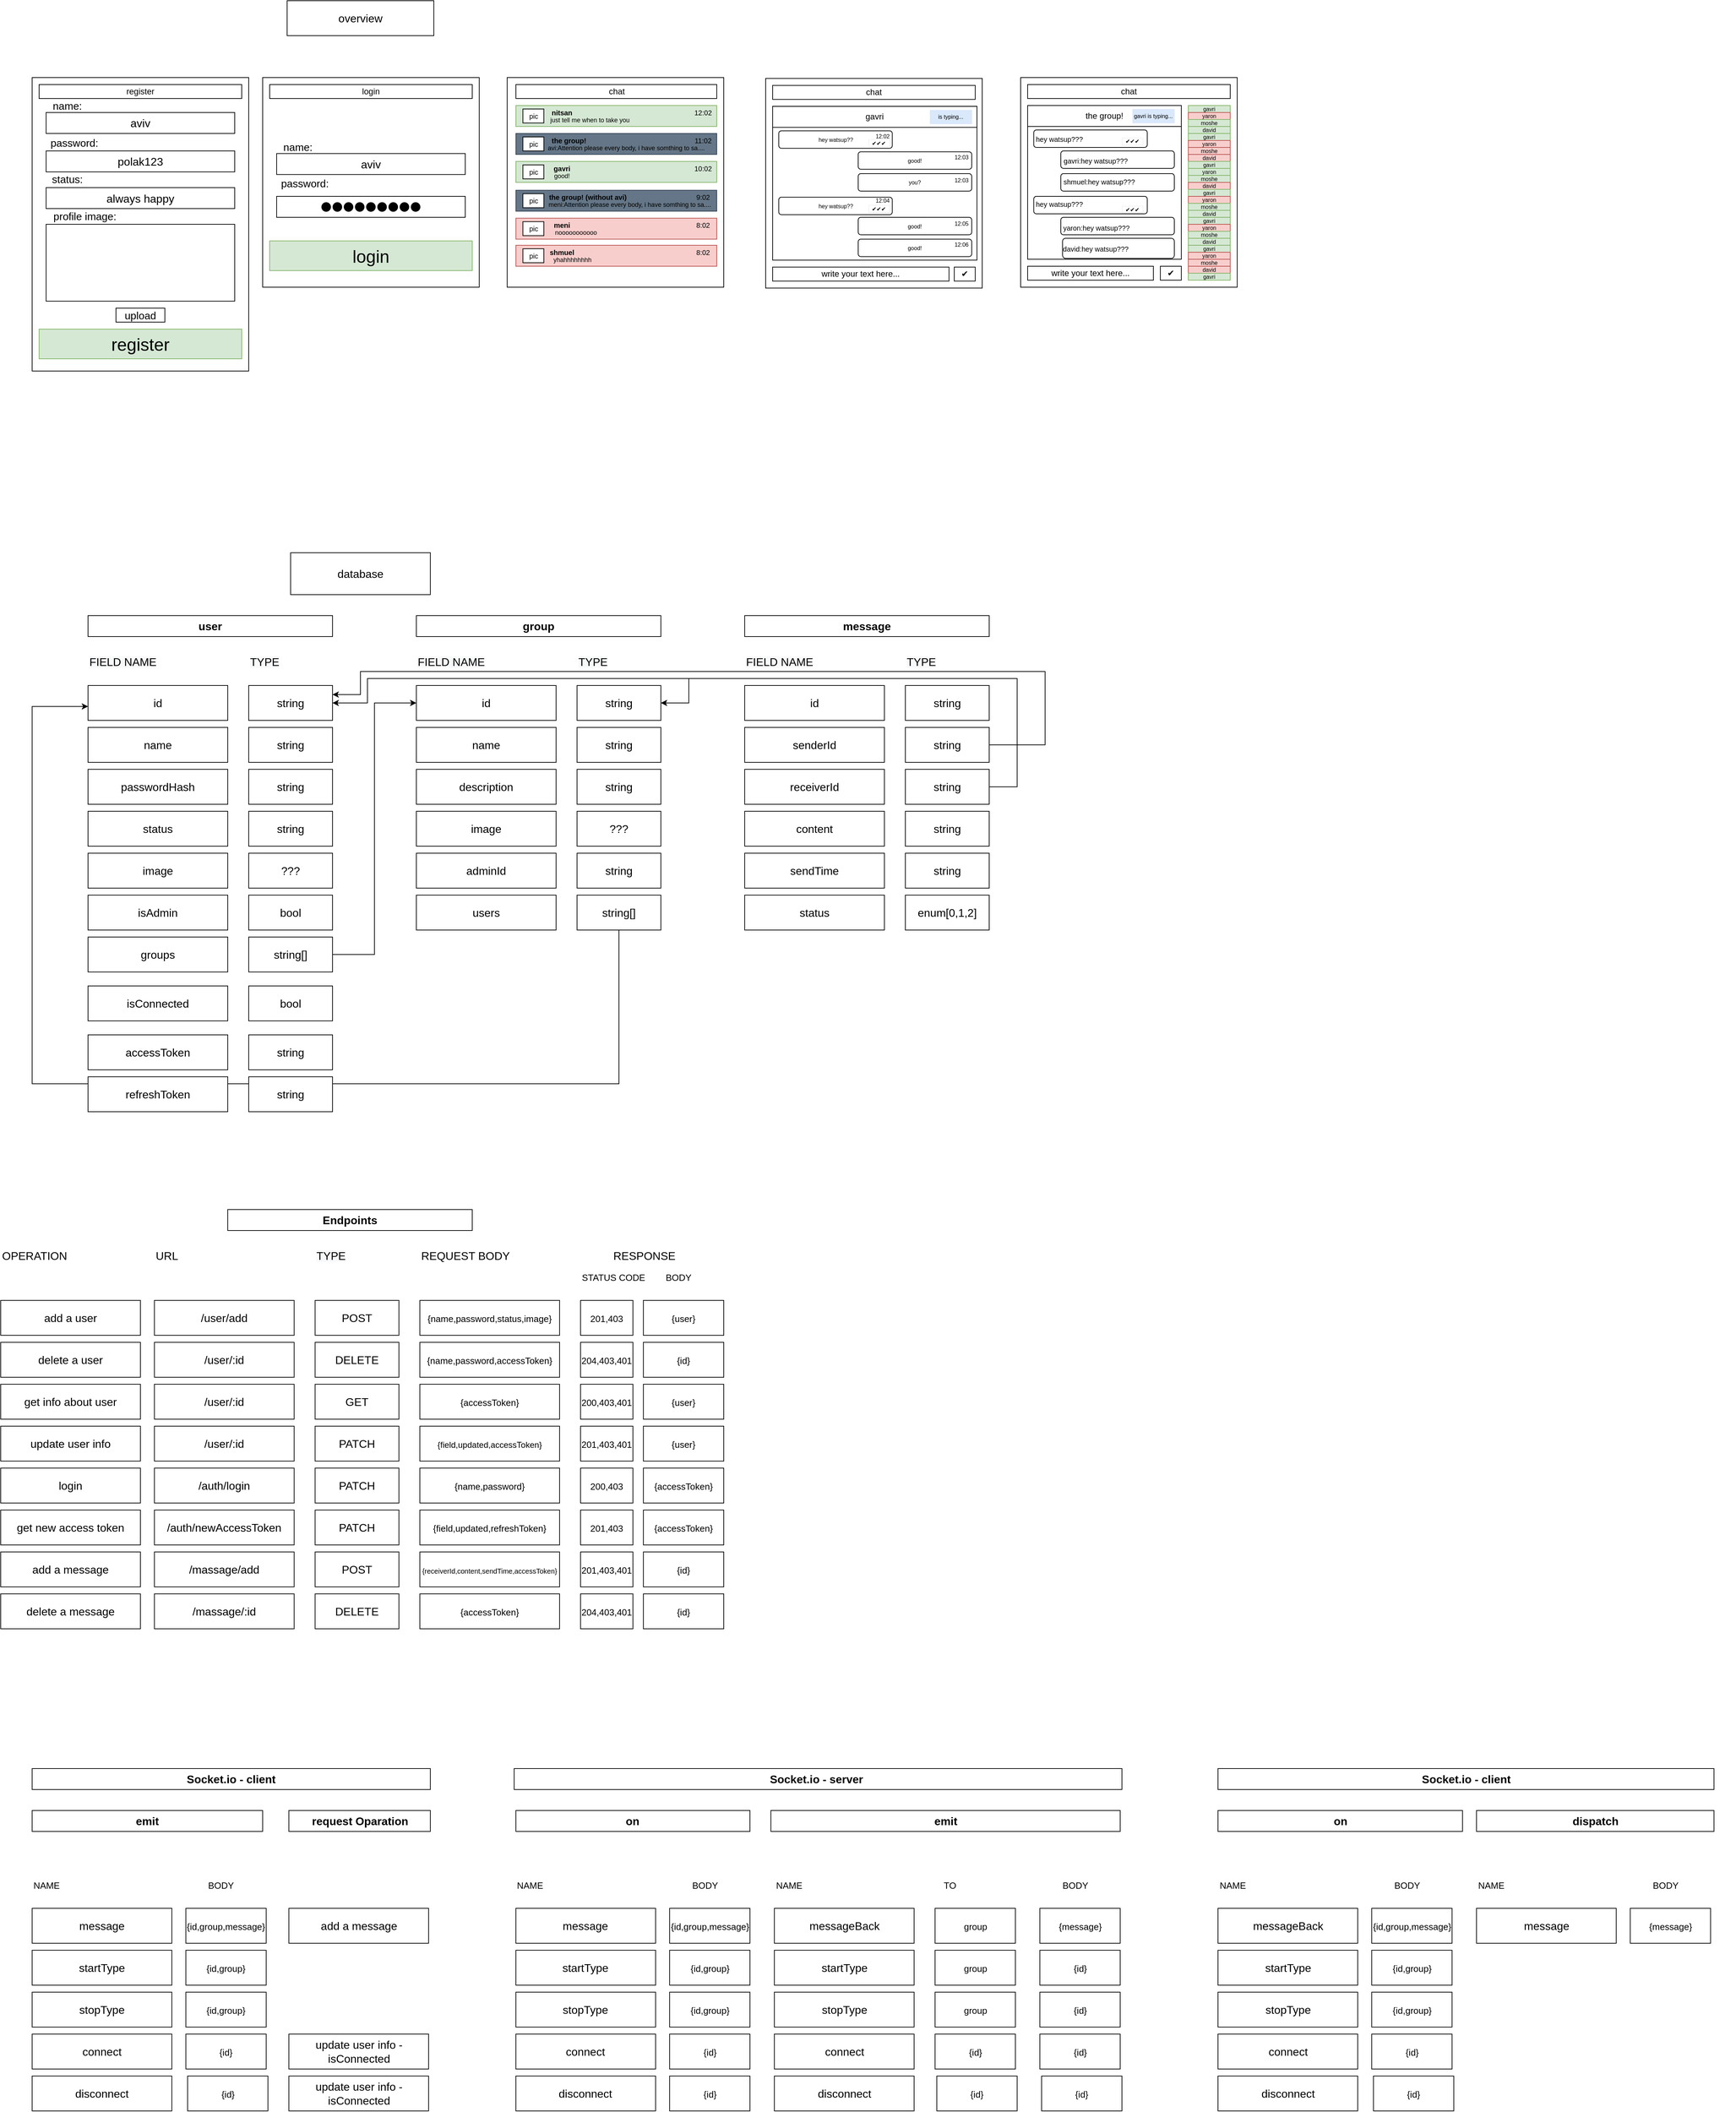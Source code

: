 <mxfile version="15.8.0" type="github">
  <diagram name="Page-1" id="6133507b-19e7-1e82-6fc7-422aa6c4b21f">
    <mxGraphModel dx="1899" dy="1025" grid="1" gridSize="10" guides="1" tooltips="1" connect="1" arrows="1" fold="1" page="1" pageScale="1" pageWidth="1100" pageHeight="850" background="none" math="0" shadow="0">
      <root>
        <mxCell id="0" />
        <mxCell id="1" parent="0" />
        <mxCell id="AFFpdQYeHImqbVrOeC9r-11" value="" style="rounded=0;whiteSpace=wrap;html=1;" vertex="1" parent="1">
          <mxGeometry x="80" y="200" width="310" height="420" as="geometry" />
        </mxCell>
        <mxCell id="AFFpdQYeHImqbVrOeC9r-10" value="register" style="rounded=0;whiteSpace=wrap;html=1;" vertex="1" parent="1">
          <mxGeometry x="90" y="210" width="290" height="20" as="geometry" />
        </mxCell>
        <mxCell id="AFFpdQYeHImqbVrOeC9r-129" value="" style="rounded=0;whiteSpace=wrap;html=1;" vertex="1" parent="1">
          <mxGeometry x="1495" y="200" width="310" height="300" as="geometry" />
        </mxCell>
        <mxCell id="AFFpdQYeHImqbVrOeC9r-130" value="chat" style="rounded=0;whiteSpace=wrap;html=1;" vertex="1" parent="1">
          <mxGeometry x="1505" y="210" width="290" height="20" as="geometry" />
        </mxCell>
        <mxCell id="AFFpdQYeHImqbVrOeC9r-131" value="" style="rounded=0;whiteSpace=wrap;html=1;" vertex="1" parent="1">
          <mxGeometry x="1505" y="240" width="220" height="220" as="geometry" />
        </mxCell>
        <mxCell id="AFFpdQYeHImqbVrOeC9r-132" value="" style="rounded=0;whiteSpace=wrap;html=1;strokeWidth=1;fontSize=8;" vertex="1" parent="1">
          <mxGeometry x="1735" y="240" width="60" height="250" as="geometry" />
        </mxCell>
        <mxCell id="AFFpdQYeHImqbVrOeC9r-133" value="write your text here..." style="rounded=0;whiteSpace=wrap;html=1;" vertex="1" parent="1">
          <mxGeometry x="1505" y="470" width="180" height="20" as="geometry" />
        </mxCell>
        <mxCell id="AFFpdQYeHImqbVrOeC9r-134" value="✔" style="rounded=0;whiteSpace=wrap;html=1;" vertex="1" parent="1">
          <mxGeometry x="1695" y="470" width="30" height="20" as="geometry" />
        </mxCell>
        <mxCell id="AFFpdQYeHImqbVrOeC9r-135" value="the group!" style="rounded=0;whiteSpace=wrap;html=1;" vertex="1" parent="1">
          <mxGeometry x="1505" y="240" width="220" height="30" as="geometry" />
        </mxCell>
        <mxCell id="AFFpdQYeHImqbVrOeC9r-136" value="gavri" style="rounded=0;whiteSpace=wrap;html=1;fillColor=#d5e8d4;strokeColor=#82b366;strokeWidth=1;fontSize=8;" vertex="1" parent="1">
          <mxGeometry x="1735" y="240" width="60" height="10" as="geometry" />
        </mxCell>
        <mxCell id="AFFpdQYeHImqbVrOeC9r-137" value="&lt;span style=&quot;font-size: 8px;&quot;&gt;yaron&lt;/span&gt;" style="rounded=0;whiteSpace=wrap;html=1;fillColor=#f8cecc;strokeColor=#b85450;strokeWidth=1;fontSize=8;" vertex="1" parent="1">
          <mxGeometry x="1735" y="250" width="60" height="10" as="geometry" />
        </mxCell>
        <mxCell id="AFFpdQYeHImqbVrOeC9r-138" value="&lt;span style=&quot;font-size: 8px;&quot;&gt;moshe&lt;/span&gt;" style="rounded=0;whiteSpace=wrap;html=1;fillColor=#d5e8d4;strokeColor=#82b366;strokeWidth=1;fontSize=8;" vertex="1" parent="1">
          <mxGeometry x="1735" y="260" width="60" height="10" as="geometry" />
        </mxCell>
        <mxCell id="AFFpdQYeHImqbVrOeC9r-139" value="&lt;span style=&quot;font-size: 8px;&quot;&gt;david&lt;/span&gt;" style="rounded=0;whiteSpace=wrap;html=1;fillColor=#d5e8d4;strokeColor=#82b366;strokeWidth=1;fontSize=8;" vertex="1" parent="1">
          <mxGeometry x="1735" y="270" width="60" height="10" as="geometry" />
        </mxCell>
        <mxCell id="AFFpdQYeHImqbVrOeC9r-140" value="gavri" style="rounded=0;whiteSpace=wrap;html=1;fillColor=#d5e8d4;strokeColor=#82b366;strokeWidth=1;fontSize=8;" vertex="1" parent="1">
          <mxGeometry x="1735" y="280" width="60" height="10" as="geometry" />
        </mxCell>
        <mxCell id="AFFpdQYeHImqbVrOeC9r-141" value="&lt;span style=&quot;font-size: 8px;&quot;&gt;yaron&lt;/span&gt;" style="rounded=0;whiteSpace=wrap;html=1;fillColor=#f8cecc;strokeColor=#b85450;strokeWidth=1;fontSize=8;" vertex="1" parent="1">
          <mxGeometry x="1735" y="290" width="60" height="10" as="geometry" />
        </mxCell>
        <mxCell id="AFFpdQYeHImqbVrOeC9r-142" value="&lt;span style=&quot;font-size: 8px;&quot;&gt;moshe&lt;/span&gt;" style="rounded=0;whiteSpace=wrap;html=1;fillColor=#f8cecc;strokeColor=#b85450;strokeWidth=1;fontSize=8;" vertex="1" parent="1">
          <mxGeometry x="1735" y="300" width="60" height="10" as="geometry" />
        </mxCell>
        <mxCell id="AFFpdQYeHImqbVrOeC9r-143" value="&lt;span style=&quot;font-size: 8px;&quot;&gt;david&lt;/span&gt;" style="rounded=0;whiteSpace=wrap;html=1;fillColor=#f8cecc;strokeColor=#b85450;strokeWidth=1;fontSize=8;" vertex="1" parent="1">
          <mxGeometry x="1735" y="310" width="60" height="10" as="geometry" />
        </mxCell>
        <mxCell id="AFFpdQYeHImqbVrOeC9r-144" value="gavri" style="rounded=0;whiteSpace=wrap;html=1;fillColor=#d5e8d4;strokeColor=#82b366;strokeWidth=1;fontSize=8;" vertex="1" parent="1">
          <mxGeometry x="1735" y="320" width="60" height="10" as="geometry" />
        </mxCell>
        <mxCell id="AFFpdQYeHImqbVrOeC9r-145" value="&lt;span style=&quot;font-size: 8px;&quot;&gt;yaron&lt;/span&gt;" style="rounded=0;whiteSpace=wrap;html=1;fillColor=#d5e8d4;strokeColor=#82b366;strokeWidth=1;fontSize=8;" vertex="1" parent="1">
          <mxGeometry x="1735" y="330" width="60" height="10" as="geometry" />
        </mxCell>
        <mxCell id="AFFpdQYeHImqbVrOeC9r-146" value="&lt;span style=&quot;font-size: 8px;&quot;&gt;moshe&lt;/span&gt;" style="rounded=0;whiteSpace=wrap;html=1;fillColor=#d5e8d4;strokeColor=#82b366;strokeWidth=1;fontSize=8;" vertex="1" parent="1">
          <mxGeometry x="1735" y="340" width="60" height="10" as="geometry" />
        </mxCell>
        <mxCell id="AFFpdQYeHImqbVrOeC9r-147" value="&lt;span style=&quot;font-size: 8px;&quot;&gt;david&lt;/span&gt;" style="rounded=0;whiteSpace=wrap;html=1;fillColor=#f8cecc;strokeColor=#b85450;strokeWidth=1;fontSize=8;" vertex="1" parent="1">
          <mxGeometry x="1735" y="350" width="60" height="10" as="geometry" />
        </mxCell>
        <mxCell id="AFFpdQYeHImqbVrOeC9r-148" value="gavri" style="rounded=0;whiteSpace=wrap;html=1;fillColor=#d5e8d4;strokeColor=#82b366;strokeWidth=1;fontSize=8;" vertex="1" parent="1">
          <mxGeometry x="1735" y="360" width="60" height="10" as="geometry" />
        </mxCell>
        <mxCell id="AFFpdQYeHImqbVrOeC9r-149" value="&lt;span style=&quot;font-size: 8px;&quot;&gt;yaron&lt;/span&gt;" style="rounded=0;whiteSpace=wrap;html=1;fillColor=#f8cecc;strokeColor=#b85450;strokeWidth=1;fontSize=8;" vertex="1" parent="1">
          <mxGeometry x="1735" y="370" width="60" height="10" as="geometry" />
        </mxCell>
        <mxCell id="AFFpdQYeHImqbVrOeC9r-150" value="&lt;span style=&quot;font-size: 8px;&quot;&gt;moshe&lt;/span&gt;" style="rounded=0;whiteSpace=wrap;html=1;fillColor=#d5e8d4;strokeColor=#82b366;strokeWidth=1;fontSize=8;" vertex="1" parent="1">
          <mxGeometry x="1735" y="380" width="60" height="10" as="geometry" />
        </mxCell>
        <mxCell id="AFFpdQYeHImqbVrOeC9r-151" value="&lt;span style=&quot;font-size: 8px;&quot;&gt;david&lt;/span&gt;" style="rounded=0;whiteSpace=wrap;html=1;fillColor=#d5e8d4;strokeColor=#82b366;strokeWidth=1;fontSize=8;" vertex="1" parent="1">
          <mxGeometry x="1735" y="390" width="60" height="10" as="geometry" />
        </mxCell>
        <mxCell id="AFFpdQYeHImqbVrOeC9r-152" value="gavri" style="rounded=0;whiteSpace=wrap;html=1;fillColor=#d5e8d4;strokeColor=#82b366;strokeWidth=1;fontSize=8;" vertex="1" parent="1">
          <mxGeometry x="1735" y="400" width="60" height="10" as="geometry" />
        </mxCell>
        <mxCell id="AFFpdQYeHImqbVrOeC9r-153" value="&lt;span style=&quot;font-size: 8px;&quot;&gt;yaron&lt;/span&gt;" style="rounded=0;whiteSpace=wrap;html=1;fillColor=#f8cecc;strokeColor=#b85450;strokeWidth=1;fontSize=8;" vertex="1" parent="1">
          <mxGeometry x="1735" y="410" width="60" height="10" as="geometry" />
        </mxCell>
        <mxCell id="AFFpdQYeHImqbVrOeC9r-154" value="&lt;span style=&quot;font-size: 8px;&quot;&gt;moshe&lt;/span&gt;" style="rounded=0;whiteSpace=wrap;html=1;fillColor=#d5e8d4;strokeColor=#82b366;strokeWidth=1;fontSize=8;" vertex="1" parent="1">
          <mxGeometry x="1735" y="420" width="60" height="10" as="geometry" />
        </mxCell>
        <mxCell id="AFFpdQYeHImqbVrOeC9r-155" value="&lt;span style=&quot;font-size: 8px;&quot;&gt;david&lt;/span&gt;" style="rounded=0;whiteSpace=wrap;html=1;fillColor=#d5e8d4;strokeColor=#82b366;strokeWidth=1;fontSize=8;" vertex="1" parent="1">
          <mxGeometry x="1735" y="430" width="60" height="10" as="geometry" />
        </mxCell>
        <mxCell id="AFFpdQYeHImqbVrOeC9r-156" value="gavri" style="rounded=0;whiteSpace=wrap;html=1;fillColor=#d5e8d4;strokeColor=#82b366;strokeWidth=1;fontSize=8;" vertex="1" parent="1">
          <mxGeometry x="1735" y="440" width="60" height="10" as="geometry" />
        </mxCell>
        <mxCell id="AFFpdQYeHImqbVrOeC9r-157" value="&lt;span style=&quot;font-size: 8px;&quot;&gt;yaron&lt;/span&gt;" style="rounded=0;whiteSpace=wrap;html=1;fillColor=#f8cecc;strokeColor=#b85450;strokeWidth=1;fontSize=8;" vertex="1" parent="1">
          <mxGeometry x="1735" y="450" width="60" height="10" as="geometry" />
        </mxCell>
        <mxCell id="AFFpdQYeHImqbVrOeC9r-158" value="&lt;span style=&quot;font-size: 8px;&quot;&gt;moshe&lt;/span&gt;" style="rounded=0;whiteSpace=wrap;html=1;fillColor=#f8cecc;strokeColor=#b85450;strokeWidth=1;fontSize=8;" vertex="1" parent="1">
          <mxGeometry x="1735" y="460" width="60" height="10" as="geometry" />
        </mxCell>
        <mxCell id="AFFpdQYeHImqbVrOeC9r-159" value="&lt;span style=&quot;font-size: 8px;&quot;&gt;david&lt;/span&gt;" style="rounded=0;whiteSpace=wrap;html=1;fillColor=#f8cecc;strokeColor=#b85450;strokeWidth=1;fontSize=8;" vertex="1" parent="1">
          <mxGeometry x="1735" y="470" width="60" height="10" as="geometry" />
        </mxCell>
        <mxCell id="AFFpdQYeHImqbVrOeC9r-160" value="gavri" style="rounded=0;whiteSpace=wrap;html=1;fillColor=#d5e8d4;strokeColor=#82b366;strokeWidth=1;fontSize=8;" vertex="1" parent="1">
          <mxGeometry x="1735" y="480" width="60" height="10" as="geometry" />
        </mxCell>
        <mxCell id="AFFpdQYeHImqbVrOeC9r-161" value="" style="rounded=1;whiteSpace=wrap;html=1;fontSize=8;strokeWidth=1;" vertex="1" parent="1">
          <mxGeometry x="1513.75" y="275" width="162.5" height="25" as="geometry" />
        </mxCell>
        <mxCell id="AFFpdQYeHImqbVrOeC9r-162" value="" style="rounded=1;whiteSpace=wrap;html=1;fontSize=8;strokeWidth=1;" vertex="1" parent="1">
          <mxGeometry x="1552.5" y="305" width="162.5" height="25" as="geometry" />
        </mxCell>
        <mxCell id="AFFpdQYeHImqbVrOeC9r-163" value="" style="rounded=1;whiteSpace=wrap;html=1;fontSize=8;strokeWidth=1;" vertex="1" parent="1">
          <mxGeometry x="1552.5" y="337.5" width="162.5" height="25" as="geometry" />
        </mxCell>
        <mxCell id="AFFpdQYeHImqbVrOeC9r-164" value="" style="rounded=1;whiteSpace=wrap;html=1;fontSize=8;strokeWidth=1;" vertex="1" parent="1">
          <mxGeometry x="1513.75" y="370" width="162.5" height="25" as="geometry" />
        </mxCell>
        <mxCell id="AFFpdQYeHImqbVrOeC9r-165" value="" style="rounded=1;whiteSpace=wrap;html=1;fontSize=8;strokeWidth=1;" vertex="1" parent="1">
          <mxGeometry x="1552.5" y="400" width="162.5" height="25" as="geometry" />
        </mxCell>
        <mxCell id="AFFpdQYeHImqbVrOeC9r-166" value="" style="rounded=1;whiteSpace=wrap;html=1;fontSize=8;strokeWidth=1;" vertex="1" parent="1">
          <mxGeometry x="1555" y="430" width="160" height="28.75" as="geometry" />
        </mxCell>
        <mxCell id="AFFpdQYeHImqbVrOeC9r-167" value="gavri is typing..." style="rounded=0;whiteSpace=wrap;html=1;fontSize=8;strokeWidth=0;fillColor=#dae8fc;strokeColor=#6c8ebf;" vertex="1" parent="1">
          <mxGeometry x="1655" y="245" width="60" height="20" as="geometry" />
        </mxCell>
        <mxCell id="AFFpdQYeHImqbVrOeC9r-168" value="✔✔✔" style="rounded=0;whiteSpace=wrap;html=1;fontSize=8;strokeWidth=0;" vertex="1" parent="1">
          <mxGeometry x="1640" y="286.25" width="30" height="10" as="geometry" />
        </mxCell>
        <mxCell id="AFFpdQYeHImqbVrOeC9r-169" value="✔✔✔" style="rounded=0;whiteSpace=wrap;html=1;fontSize=8;strokeWidth=0;" vertex="1" parent="1">
          <mxGeometry x="1640" y="383.75" width="30" height="10" as="geometry" />
        </mxCell>
        <mxCell id="AFFpdQYeHImqbVrOeC9r-170" value="&lt;font style=&quot;font-size: 16px&quot;&gt;polak123&lt;/font&gt;" style="rounded=0;whiteSpace=wrap;html=1;fontSize=8;strokeWidth=1;" vertex="1" parent="1">
          <mxGeometry x="100" y="305" width="270" height="30" as="geometry" />
        </mxCell>
        <mxCell id="AFFpdQYeHImqbVrOeC9r-171" value="&lt;font style=&quot;font-size: 25px&quot;&gt;register&lt;/font&gt;" style="rounded=0;whiteSpace=wrap;html=1;fontSize=8;strokeWidth=1;fillColor=#d5e8d4;strokeColor=#82b366;" vertex="1" parent="1">
          <mxGeometry x="90" y="560" width="290" height="42.5" as="geometry" />
        </mxCell>
        <mxCell id="AFFpdQYeHImqbVrOeC9r-175" value="&lt;font style=&quot;font-size: 16px&quot;&gt;aviv&lt;/font&gt;" style="rounded=0;whiteSpace=wrap;html=1;fontSize=7;strokeWidth=1;" vertex="1" parent="1">
          <mxGeometry x="100" y="250" width="270" height="30" as="geometry" />
        </mxCell>
        <mxCell id="AFFpdQYeHImqbVrOeC9r-176" value="&lt;font style=&quot;font-size: 15px&quot;&gt;name:&lt;/font&gt;" style="text;html=1;resizable=0;autosize=1;align=center;verticalAlign=middle;points=[];fillColor=none;strokeColor=none;rounded=0;fontSize=7;" vertex="1" parent="1">
          <mxGeometry x="100" y="230" width="60" height="20" as="geometry" />
        </mxCell>
        <mxCell id="AFFpdQYeHImqbVrOeC9r-177" value="&lt;font style=&quot;font-size: 15px&quot;&gt;password:&lt;/font&gt;" style="text;html=1;resizable=0;autosize=1;align=center;verticalAlign=middle;points=[];fillColor=none;strokeColor=none;rounded=0;fontSize=7;" vertex="1" parent="1">
          <mxGeometry x="100" y="282.5" width="80" height="20" as="geometry" />
        </mxCell>
        <mxCell id="AFFpdQYeHImqbVrOeC9r-180" value="&lt;font style=&quot;font-size: 16px&quot;&gt;always happy&lt;/font&gt;" style="rounded=0;whiteSpace=wrap;html=1;fontSize=8;strokeWidth=1;" vertex="1" parent="1">
          <mxGeometry x="100" y="357.5" width="270" height="30" as="geometry" />
        </mxCell>
        <mxCell id="AFFpdQYeHImqbVrOeC9r-181" value="&lt;font style=&quot;font-size: 15px&quot;&gt;status:&lt;/font&gt;" style="text;html=1;resizable=0;autosize=1;align=center;verticalAlign=middle;points=[];fillColor=none;strokeColor=none;rounded=0;fontSize=7;" vertex="1" parent="1">
          <mxGeometry x="100" y="335" width="60" height="20" as="geometry" />
        </mxCell>
        <mxCell id="AFFpdQYeHImqbVrOeC9r-182" value="" style="rounded=0;whiteSpace=wrap;html=1;fontSize=15;strokeWidth=1;" vertex="1" parent="1">
          <mxGeometry x="100" y="410" width="270" height="110" as="geometry" />
        </mxCell>
        <mxCell id="AFFpdQYeHImqbVrOeC9r-183" value="upload" style="rounded=0;whiteSpace=wrap;html=1;fontSize=15;strokeWidth=1;" vertex="1" parent="1">
          <mxGeometry x="200" y="530" width="70" height="20" as="geometry" />
        </mxCell>
        <mxCell id="AFFpdQYeHImqbVrOeC9r-184" value="&lt;font style=&quot;font-size: 15px&quot;&gt;profile image:&lt;/font&gt;" style="text;html=1;resizable=0;autosize=1;align=center;verticalAlign=middle;points=[];fillColor=none;strokeColor=none;rounded=0;fontSize=7;" vertex="1" parent="1">
          <mxGeometry x="100" y="387.5" width="110" height="20" as="geometry" />
        </mxCell>
        <mxCell id="AFFpdQYeHImqbVrOeC9r-185" value="" style="rounded=0;whiteSpace=wrap;html=1;" vertex="1" parent="1">
          <mxGeometry x="410" y="200" width="310" height="300" as="geometry" />
        </mxCell>
        <mxCell id="AFFpdQYeHImqbVrOeC9r-186" value="login" style="rounded=0;whiteSpace=wrap;html=1;" vertex="1" parent="1">
          <mxGeometry x="420" y="210" width="290" height="20" as="geometry" />
        </mxCell>
        <mxCell id="AFFpdQYeHImqbVrOeC9r-187" value="&lt;span style=&quot;font-size: 16px&quot;&gt;⚫⚫⚫⚫⚫⚫&lt;/span&gt;&lt;span style=&quot;font-size: 16px&quot;&gt;⚫⚫⚫&lt;/span&gt;" style="rounded=0;whiteSpace=wrap;html=1;fontSize=8;strokeWidth=1;" vertex="1" parent="1">
          <mxGeometry x="430" y="370" width="270" height="30" as="geometry" />
        </mxCell>
        <mxCell id="AFFpdQYeHImqbVrOeC9r-188" value="&lt;font style=&quot;font-size: 25px&quot;&gt;login&lt;/font&gt;" style="rounded=0;whiteSpace=wrap;html=1;fontSize=8;strokeWidth=1;fillColor=#d5e8d4;strokeColor=#82b366;" vertex="1" parent="1">
          <mxGeometry x="420" y="433.75" width="290" height="42.5" as="geometry" />
        </mxCell>
        <mxCell id="AFFpdQYeHImqbVrOeC9r-189" value="&lt;font style=&quot;font-size: 16px&quot;&gt;aviv&lt;/font&gt;" style="rounded=0;whiteSpace=wrap;html=1;fontSize=7;strokeWidth=1;" vertex="1" parent="1">
          <mxGeometry x="430" y="308.75" width="270" height="30" as="geometry" />
        </mxCell>
        <mxCell id="AFFpdQYeHImqbVrOeC9r-190" value="&lt;font style=&quot;font-size: 15px&quot;&gt;name:&lt;/font&gt;" style="text;html=1;resizable=0;autosize=1;align=center;verticalAlign=middle;points=[];fillColor=none;strokeColor=none;rounded=0;fontSize=7;" vertex="1" parent="1">
          <mxGeometry x="430" y="288.75" width="60" height="20" as="geometry" />
        </mxCell>
        <mxCell id="AFFpdQYeHImqbVrOeC9r-191" value="&lt;font style=&quot;font-size: 15px&quot;&gt;password:&lt;/font&gt;" style="text;html=1;resizable=0;autosize=1;align=center;verticalAlign=middle;points=[];fillColor=none;strokeColor=none;rounded=0;fontSize=7;" vertex="1" parent="1">
          <mxGeometry x="430" y="341.25" width="80" height="20" as="geometry" />
        </mxCell>
        <mxCell id="AFFpdQYeHImqbVrOeC9r-197" value="overview" style="whiteSpace=wrap;html=1;fontSize=16;strokeWidth=1;" vertex="1" parent="1">
          <mxGeometry x="445" y="90" width="210" height="50" as="geometry" />
        </mxCell>
        <mxCell id="AFFpdQYeHImqbVrOeC9r-198" value="database" style="rounded=0;whiteSpace=wrap;html=1;fontSize=16;strokeWidth=1;" vertex="1" parent="1">
          <mxGeometry x="450" y="880" width="200" height="60" as="geometry" />
        </mxCell>
        <mxCell id="AFFpdQYeHImqbVrOeC9r-199" value="&lt;b&gt;user&lt;/b&gt;" style="rounded=0;whiteSpace=wrap;html=1;fontSize=16;strokeWidth=1;" vertex="1" parent="1">
          <mxGeometry x="160" y="970" width="350" height="30" as="geometry" />
        </mxCell>
        <mxCell id="AFFpdQYeHImqbVrOeC9r-200" value="name" style="rounded=0;whiteSpace=wrap;html=1;fontSize=16;strokeWidth=1;" vertex="1" parent="1">
          <mxGeometry x="160" y="1130" width="200" height="50" as="geometry" />
        </mxCell>
        <mxCell id="AFFpdQYeHImqbVrOeC9r-201" value="string" style="rounded=0;whiteSpace=wrap;html=1;fontSize=16;strokeWidth=1;" vertex="1" parent="1">
          <mxGeometry x="390" y="1130" width="120" height="50" as="geometry" />
        </mxCell>
        <mxCell id="AFFpdQYeHImqbVrOeC9r-202" value="passwordHash" style="rounded=0;whiteSpace=wrap;html=1;fontSize=16;strokeWidth=1;" vertex="1" parent="1">
          <mxGeometry x="160" y="1190" width="200" height="50" as="geometry" />
        </mxCell>
        <mxCell id="AFFpdQYeHImqbVrOeC9r-203" value="string" style="rounded=0;whiteSpace=wrap;html=1;fontSize=16;strokeWidth=1;" vertex="1" parent="1">
          <mxGeometry x="390" y="1190" width="120" height="50" as="geometry" />
        </mxCell>
        <mxCell id="AFFpdQYeHImqbVrOeC9r-204" value="status" style="rounded=0;whiteSpace=wrap;html=1;fontSize=16;strokeWidth=1;" vertex="1" parent="1">
          <mxGeometry x="160" y="1250" width="200" height="50" as="geometry" />
        </mxCell>
        <mxCell id="AFFpdQYeHImqbVrOeC9r-205" value="string" style="rounded=0;whiteSpace=wrap;html=1;fontSize=16;strokeWidth=1;" vertex="1" parent="1">
          <mxGeometry x="390" y="1250" width="120" height="50" as="geometry" />
        </mxCell>
        <mxCell id="AFFpdQYeHImqbVrOeC9r-206" value="image" style="rounded=0;whiteSpace=wrap;html=1;fontSize=16;strokeWidth=1;" vertex="1" parent="1">
          <mxGeometry x="160" y="1310" width="200" height="50" as="geometry" />
        </mxCell>
        <mxCell id="AFFpdQYeHImqbVrOeC9r-207" value="???" style="rounded=0;whiteSpace=wrap;html=1;fontSize=16;strokeWidth=1;" vertex="1" parent="1">
          <mxGeometry x="390" y="1310" width="120" height="50" as="geometry" />
        </mxCell>
        <mxCell id="AFFpdQYeHImqbVrOeC9r-208" value="isAdmin" style="rounded=0;whiteSpace=wrap;html=1;fontSize=16;strokeWidth=1;" vertex="1" parent="1">
          <mxGeometry x="160" y="1370" width="200" height="50" as="geometry" />
        </mxCell>
        <mxCell id="AFFpdQYeHImqbVrOeC9r-209" value="bool" style="rounded=0;whiteSpace=wrap;html=1;fontSize=16;strokeWidth=1;" vertex="1" parent="1">
          <mxGeometry x="390" y="1370" width="120" height="50" as="geometry" />
        </mxCell>
        <mxCell id="AFFpdQYeHImqbVrOeC9r-210" value="id" style="rounded=0;whiteSpace=wrap;html=1;fontSize=16;strokeWidth=1;" vertex="1" parent="1">
          <mxGeometry x="160" y="1070" width="200" height="50" as="geometry" />
        </mxCell>
        <mxCell id="AFFpdQYeHImqbVrOeC9r-211" value="string" style="rounded=0;whiteSpace=wrap;html=1;fontSize=16;strokeWidth=1;" vertex="1" parent="1">
          <mxGeometry x="390" y="1070" width="120" height="50" as="geometry" />
        </mxCell>
        <mxCell id="AFFpdQYeHImqbVrOeC9r-215" value="&lt;span style=&quot;color: rgb(0, 0, 0); font-family: helvetica; font-size: 16px; font-style: normal; font-weight: 400; letter-spacing: normal; text-align: center; text-indent: 0px; text-transform: none; word-spacing: 0px; background-color: rgb(248, 249, 250); display: inline; float: none;&quot;&gt;FIELD NAME&lt;/span&gt;" style="text;whiteSpace=wrap;html=1;fontSize=16;" vertex="1" parent="1">
          <mxGeometry x="160" y="1020" width="120" height="30" as="geometry" />
        </mxCell>
        <mxCell id="AFFpdQYeHImqbVrOeC9r-216" value="&lt;span style=&quot;color: rgb(0 , 0 , 0) ; font-family: &amp;#34;helvetica&amp;#34; ; font-size: 16px ; font-style: normal ; font-weight: 400 ; letter-spacing: normal ; text-align: center ; text-indent: 0px ; text-transform: none ; word-spacing: 0px ; background-color: rgb(248 , 249 , 250) ; display: inline ; float: none&quot;&gt;TYPE&lt;/span&gt;" style="text;whiteSpace=wrap;html=1;fontSize=16;" vertex="1" parent="1">
          <mxGeometry x="390" y="1020" width="120" height="30" as="geometry" />
        </mxCell>
        <mxCell id="AFFpdQYeHImqbVrOeC9r-218" value="groups" style="rounded=0;whiteSpace=wrap;html=1;fontSize=16;strokeWidth=1;" vertex="1" parent="1">
          <mxGeometry x="160" y="1430" width="200" height="50" as="geometry" />
        </mxCell>
        <mxCell id="AFFpdQYeHImqbVrOeC9r-237" style="edgeStyle=orthogonalEdgeStyle;rounded=0;orthogonalLoop=1;jettySize=auto;html=1;exitX=1;exitY=0.5;exitDx=0;exitDy=0;entryX=0;entryY=0.5;entryDx=0;entryDy=0;fontSize=16;" edge="1" parent="1" source="AFFpdQYeHImqbVrOeC9r-219" target="AFFpdQYeHImqbVrOeC9r-231">
          <mxGeometry relative="1" as="geometry" />
        </mxCell>
        <mxCell id="AFFpdQYeHImqbVrOeC9r-219" value="string[]" style="rounded=0;whiteSpace=wrap;html=1;fontSize=16;strokeWidth=1;" vertex="1" parent="1">
          <mxGeometry x="390" y="1430" width="120" height="50" as="geometry" />
        </mxCell>
        <mxCell id="AFFpdQYeHImqbVrOeC9r-220" value="&lt;b&gt;group&lt;/b&gt;" style="rounded=0;whiteSpace=wrap;html=1;fontSize=16;strokeWidth=1;" vertex="1" parent="1">
          <mxGeometry x="630" y="970" width="350" height="30" as="geometry" />
        </mxCell>
        <mxCell id="AFFpdQYeHImqbVrOeC9r-221" value="name" style="rounded=0;whiteSpace=wrap;html=1;fontSize=16;strokeWidth=1;" vertex="1" parent="1">
          <mxGeometry x="630" y="1130" width="200" height="50" as="geometry" />
        </mxCell>
        <mxCell id="AFFpdQYeHImqbVrOeC9r-222" value="string" style="rounded=0;whiteSpace=wrap;html=1;fontSize=16;strokeWidth=1;" vertex="1" parent="1">
          <mxGeometry x="860" y="1130" width="120" height="50" as="geometry" />
        </mxCell>
        <mxCell id="AFFpdQYeHImqbVrOeC9r-225" value="description" style="rounded=0;whiteSpace=wrap;html=1;fontSize=16;strokeWidth=1;" vertex="1" parent="1">
          <mxGeometry x="630" y="1190" width="200" height="50" as="geometry" />
        </mxCell>
        <mxCell id="AFFpdQYeHImqbVrOeC9r-226" value="string" style="rounded=0;whiteSpace=wrap;html=1;fontSize=16;strokeWidth=1;" vertex="1" parent="1">
          <mxGeometry x="860" y="1190" width="120" height="50" as="geometry" />
        </mxCell>
        <mxCell id="AFFpdQYeHImqbVrOeC9r-227" value="image" style="rounded=0;whiteSpace=wrap;html=1;fontSize=16;strokeWidth=1;" vertex="1" parent="1">
          <mxGeometry x="630" y="1250" width="200" height="50" as="geometry" />
        </mxCell>
        <mxCell id="AFFpdQYeHImqbVrOeC9r-228" value="???" style="rounded=0;whiteSpace=wrap;html=1;fontSize=16;strokeWidth=1;" vertex="1" parent="1">
          <mxGeometry x="860" y="1250" width="120" height="50" as="geometry" />
        </mxCell>
        <mxCell id="AFFpdQYeHImqbVrOeC9r-229" value="adminId" style="rounded=0;whiteSpace=wrap;html=1;fontSize=16;strokeWidth=1;" vertex="1" parent="1">
          <mxGeometry x="630" y="1310" width="200" height="50" as="geometry" />
        </mxCell>
        <mxCell id="AFFpdQYeHImqbVrOeC9r-230" value="string" style="rounded=0;whiteSpace=wrap;html=1;fontSize=16;strokeWidth=1;" vertex="1" parent="1">
          <mxGeometry x="860" y="1310" width="120" height="50" as="geometry" />
        </mxCell>
        <mxCell id="AFFpdQYeHImqbVrOeC9r-231" value="id" style="rounded=0;whiteSpace=wrap;html=1;fontSize=16;strokeWidth=1;" vertex="1" parent="1">
          <mxGeometry x="630" y="1070" width="200" height="50" as="geometry" />
        </mxCell>
        <mxCell id="AFFpdQYeHImqbVrOeC9r-232" value="string" style="rounded=0;whiteSpace=wrap;html=1;fontSize=16;strokeWidth=1;" vertex="1" parent="1">
          <mxGeometry x="860" y="1070" width="120" height="50" as="geometry" />
        </mxCell>
        <mxCell id="AFFpdQYeHImqbVrOeC9r-233" value="&lt;span style=&quot;color: rgb(0, 0, 0); font-family: helvetica; font-size: 16px; font-style: normal; font-weight: 400; letter-spacing: normal; text-align: center; text-indent: 0px; text-transform: none; word-spacing: 0px; background-color: rgb(248, 249, 250); display: inline; float: none;&quot;&gt;FIELD NAME&lt;/span&gt;" style="text;whiteSpace=wrap;html=1;fontSize=16;" vertex="1" parent="1">
          <mxGeometry x="630" y="1020" width="120" height="30" as="geometry" />
        </mxCell>
        <mxCell id="AFFpdQYeHImqbVrOeC9r-234" value="&lt;span style=&quot;color: rgb(0 , 0 , 0) ; font-family: &amp;#34;helvetica&amp;#34; ; font-size: 16px ; font-style: normal ; font-weight: 400 ; letter-spacing: normal ; text-align: center ; text-indent: 0px ; text-transform: none ; word-spacing: 0px ; background-color: rgb(248 , 249 , 250) ; display: inline ; float: none&quot;&gt;TYPE&lt;/span&gt;" style="text;whiteSpace=wrap;html=1;fontSize=16;" vertex="1" parent="1">
          <mxGeometry x="860" y="1020" width="120" height="30" as="geometry" />
        </mxCell>
        <mxCell id="AFFpdQYeHImqbVrOeC9r-235" value="users" style="rounded=0;whiteSpace=wrap;html=1;fontSize=16;strokeWidth=1;" vertex="1" parent="1">
          <mxGeometry x="630" y="1370" width="200" height="50" as="geometry" />
        </mxCell>
        <mxCell id="AFFpdQYeHImqbVrOeC9r-238" style="edgeStyle=orthogonalEdgeStyle;rounded=0;orthogonalLoop=1;jettySize=auto;html=1;exitX=0.5;exitY=1;exitDx=0;exitDy=0;fontSize=16;" edge="1" parent="1" source="AFFpdQYeHImqbVrOeC9r-236">
          <mxGeometry relative="1" as="geometry">
            <mxPoint x="160" y="1100" as="targetPoint" />
            <Array as="points">
              <mxPoint x="920" y="1640" />
              <mxPoint x="80" y="1640" />
              <mxPoint x="80" y="1100" />
            </Array>
          </mxGeometry>
        </mxCell>
        <mxCell id="AFFpdQYeHImqbVrOeC9r-236" value="string[]" style="rounded=0;whiteSpace=wrap;html=1;fontSize=16;strokeWidth=1;" vertex="1" parent="1">
          <mxGeometry x="860" y="1370" width="120" height="50" as="geometry" />
        </mxCell>
        <mxCell id="AFFpdQYeHImqbVrOeC9r-241" value="&lt;b&gt;Endpoints&lt;/b&gt;" style="rounded=0;whiteSpace=wrap;html=1;fontSize=16;strokeWidth=1;" vertex="1" parent="1">
          <mxGeometry x="360" y="1820" width="350" height="30" as="geometry" />
        </mxCell>
        <mxCell id="AFFpdQYeHImqbVrOeC9r-242" value="/user/:id" style="rounded=0;whiteSpace=wrap;html=1;fontSize=16;strokeWidth=1;" vertex="1" parent="1">
          <mxGeometry x="255.06" y="2010" width="200" height="50" as="geometry" />
        </mxCell>
        <mxCell id="AFFpdQYeHImqbVrOeC9r-243" value="DELETE" style="rounded=0;whiteSpace=wrap;html=1;fontSize=16;strokeWidth=1;" vertex="1" parent="1">
          <mxGeometry x="485.06" y="2010" width="120" height="50" as="geometry" />
        </mxCell>
        <mxCell id="AFFpdQYeHImqbVrOeC9r-244" value="/user/:id" style="rounded=0;whiteSpace=wrap;html=1;fontSize=16;strokeWidth=1;" vertex="1" parent="1">
          <mxGeometry x="255.06" y="2070" width="200" height="50" as="geometry" />
        </mxCell>
        <mxCell id="AFFpdQYeHImqbVrOeC9r-245" value="GET" style="rounded=0;whiteSpace=wrap;html=1;fontSize=16;strokeWidth=1;" vertex="1" parent="1">
          <mxGeometry x="485.06" y="2070" width="120" height="50" as="geometry" />
        </mxCell>
        <mxCell id="AFFpdQYeHImqbVrOeC9r-246" value="/user/:id" style="rounded=0;whiteSpace=wrap;html=1;fontSize=16;strokeWidth=1;" vertex="1" parent="1">
          <mxGeometry x="255.06" y="2130" width="200" height="50" as="geometry" />
        </mxCell>
        <mxCell id="AFFpdQYeHImqbVrOeC9r-247" value="PATCH" style="rounded=0;whiteSpace=wrap;html=1;fontSize=16;strokeWidth=1;" vertex="1" parent="1">
          <mxGeometry x="485.06" y="2130" width="120" height="50" as="geometry" />
        </mxCell>
        <mxCell id="AFFpdQYeHImqbVrOeC9r-252" value="/user/add" style="rounded=0;whiteSpace=wrap;html=1;fontSize=16;strokeWidth=1;" vertex="1" parent="1">
          <mxGeometry x="255.06" y="1950" width="200" height="50" as="geometry" />
        </mxCell>
        <mxCell id="AFFpdQYeHImqbVrOeC9r-253" value="POST" style="rounded=0;whiteSpace=wrap;html=1;fontSize=16;strokeWidth=1;" vertex="1" parent="1">
          <mxGeometry x="485.06" y="1950" width="120" height="50" as="geometry" />
        </mxCell>
        <mxCell id="AFFpdQYeHImqbVrOeC9r-254" value="&lt;div style=&quot;text-align: center&quot;&gt;&lt;span&gt;&lt;font face=&quot;helvetica&quot;&gt;URL&lt;/font&gt;&lt;/span&gt;&lt;/div&gt;" style="text;whiteSpace=wrap;html=1;fontSize=16;" vertex="1" parent="1">
          <mxGeometry x="255.06" y="1870" width="120" height="30" as="geometry" />
        </mxCell>
        <mxCell id="AFFpdQYeHImqbVrOeC9r-255" value="&lt;span style=&quot;color: rgb(0 , 0 , 0) ; font-family: &amp;#34;helvetica&amp;#34; ; font-size: 16px ; font-style: normal ; font-weight: 400 ; letter-spacing: normal ; text-align: center ; text-indent: 0px ; text-transform: none ; word-spacing: 0px ; background-color: rgb(248 , 249 , 250) ; display: inline ; float: none&quot;&gt;TYPE&lt;/span&gt;" style="text;whiteSpace=wrap;html=1;fontSize=16;" vertex="1" parent="1">
          <mxGeometry x="485.06" y="1870" width="120" height="30" as="geometry" />
        </mxCell>
        <mxCell id="AFFpdQYeHImqbVrOeC9r-275" value="&lt;font style=&quot;font-size: 13px&quot;&gt;{name,password,accessToken}&lt;/font&gt;" style="rounded=0;whiteSpace=wrap;html=1;fontSize=16;strokeWidth=1;" vertex="1" parent="1">
          <mxGeometry x="635" y="2010" width="200" height="50" as="geometry" />
        </mxCell>
        <mxCell id="AFFpdQYeHImqbVrOeC9r-277" value="&lt;font style=&quot;font-size: 13px&quot;&gt;{accessToken}&lt;/font&gt;" style="rounded=0;whiteSpace=wrap;html=1;fontSize=16;strokeWidth=1;" vertex="1" parent="1">
          <mxGeometry x="635" y="2070" width="200" height="50" as="geometry" />
        </mxCell>
        <mxCell id="AFFpdQYeHImqbVrOeC9r-279" value="&lt;font style=&quot;font-size: 12px&quot;&gt;{field,updated,accessToken}&lt;br&gt;&lt;/font&gt;" style="rounded=0;whiteSpace=wrap;html=1;fontSize=16;strokeWidth=1;" vertex="1" parent="1">
          <mxGeometry x="635" y="2130" width="200" height="50" as="geometry" />
        </mxCell>
        <mxCell id="AFFpdQYeHImqbVrOeC9r-281" value="&lt;font style=&quot;font-size: 13px&quot;&gt;{name,password,status,image}&lt;/font&gt;" style="rounded=0;whiteSpace=wrap;html=1;fontSize=16;strokeWidth=1;" vertex="1" parent="1">
          <mxGeometry x="635" y="1950" width="200" height="50" as="geometry" />
        </mxCell>
        <mxCell id="AFFpdQYeHImqbVrOeC9r-283" value="&lt;div style=&quot;text-align: center&quot;&gt;&lt;span style=&quot;font-family: &amp;#34;helvetica&amp;#34;&quot;&gt;REQUEST BODY&lt;/span&gt;&lt;br&gt;&lt;/div&gt;" style="text;whiteSpace=wrap;html=1;fontSize=16;" vertex="1" parent="1">
          <mxGeometry x="635" y="1870" width="135" height="30" as="geometry" />
        </mxCell>
        <mxCell id="AFFpdQYeHImqbVrOeC9r-285" value="delete a user" style="rounded=0;whiteSpace=wrap;html=1;fontSize=16;strokeWidth=1;" vertex="1" parent="1">
          <mxGeometry x="35" y="2010" width="200" height="50" as="geometry" />
        </mxCell>
        <mxCell id="AFFpdQYeHImqbVrOeC9r-287" value="update user info" style="rounded=0;whiteSpace=wrap;html=1;fontSize=16;strokeWidth=1;" vertex="1" parent="1">
          <mxGeometry x="35" y="2130" width="200" height="50" as="geometry" />
        </mxCell>
        <mxCell id="AFFpdQYeHImqbVrOeC9r-288" value="add a user" style="rounded=0;whiteSpace=wrap;html=1;fontSize=16;strokeWidth=1;" vertex="1" parent="1">
          <mxGeometry x="35" y="1950" width="200" height="50" as="geometry" />
        </mxCell>
        <mxCell id="AFFpdQYeHImqbVrOeC9r-289" value="&lt;div style=&quot;text-align: center&quot;&gt;&lt;font face=&quot;helvetica&quot;&gt;OPERATION&lt;/font&gt;&lt;/div&gt;" style="text;whiteSpace=wrap;html=1;fontSize=16;" vertex="1" parent="1">
          <mxGeometry x="35" y="1870" width="120" height="30" as="geometry" />
        </mxCell>
        <mxCell id="AFFpdQYeHImqbVrOeC9r-290" value="accessToken" style="rounded=0;whiteSpace=wrap;html=1;fontSize=16;strokeWidth=1;" vertex="1" parent="1">
          <mxGeometry x="160" y="1570" width="200" height="50" as="geometry" />
        </mxCell>
        <mxCell id="AFFpdQYeHImqbVrOeC9r-291" value="string" style="rounded=0;whiteSpace=wrap;html=1;fontSize=16;strokeWidth=1;" vertex="1" parent="1">
          <mxGeometry x="390" y="1570" width="120" height="50" as="geometry" />
        </mxCell>
        <mxCell id="AFFpdQYeHImqbVrOeC9r-292" value="refreshToken" style="rounded=0;whiteSpace=wrap;html=1;fontSize=16;strokeWidth=1;" vertex="1" parent="1">
          <mxGeometry x="160" y="1630" width="200" height="50" as="geometry" />
        </mxCell>
        <mxCell id="AFFpdQYeHImqbVrOeC9r-293" value="string" style="rounded=0;whiteSpace=wrap;html=1;fontSize=16;strokeWidth=1;" vertex="1" parent="1">
          <mxGeometry x="390" y="1630" width="120" height="50" as="geometry" />
        </mxCell>
        <mxCell id="AFFpdQYeHImqbVrOeC9r-294" value="/auth/login" style="rounded=0;whiteSpace=wrap;html=1;fontSize=16;strokeWidth=1;" vertex="1" parent="1">
          <mxGeometry x="255.06" y="2190" width="200" height="50" as="geometry" />
        </mxCell>
        <mxCell id="AFFpdQYeHImqbVrOeC9r-295" value="PATCH" style="rounded=0;whiteSpace=wrap;html=1;fontSize=16;strokeWidth=1;" vertex="1" parent="1">
          <mxGeometry x="485.06" y="2190" width="120" height="50" as="geometry" />
        </mxCell>
        <mxCell id="AFFpdQYeHImqbVrOeC9r-296" value="&lt;font style=&quot;font-size: 13px&quot;&gt;{name,password}&lt;/font&gt;" style="rounded=0;whiteSpace=wrap;html=1;fontSize=16;strokeWidth=1;" vertex="1" parent="1">
          <mxGeometry x="635" y="2190" width="200" height="50" as="geometry" />
        </mxCell>
        <mxCell id="AFFpdQYeHImqbVrOeC9r-297" value="login" style="rounded=0;whiteSpace=wrap;html=1;fontSize=16;strokeWidth=1;" vertex="1" parent="1">
          <mxGeometry x="35" y="2190" width="200" height="50" as="geometry" />
        </mxCell>
        <mxCell id="AFFpdQYeHImqbVrOeC9r-301" value="&lt;font style=&quot;font-size: 13px&quot;&gt;201,403&lt;/font&gt;" style="rounded=0;whiteSpace=wrap;html=1;fontSize=16;strokeWidth=1;" vertex="1" parent="1">
          <mxGeometry x="865" y="1950" width="75" height="50" as="geometry" />
        </mxCell>
        <mxCell id="AFFpdQYeHImqbVrOeC9r-303" value="&lt;div style=&quot;text-align: center&quot;&gt;&lt;font face=&quot;helvetica&quot;&gt;RESPONSE&lt;/font&gt;&lt;/div&gt;" style="text;whiteSpace=wrap;html=1;fontSize=16;" vertex="1" parent="1">
          <mxGeometry x="910" y="1870" width="120" height="30" as="geometry" />
        </mxCell>
        <mxCell id="AFFpdQYeHImqbVrOeC9r-304" value="&lt;div style=&quot;text-align: center&quot;&gt;&lt;font face=&quot;helvetica&quot; style=&quot;font-size: 13px&quot;&gt;STATUS CODE&lt;/font&gt;&lt;/div&gt;" style="text;whiteSpace=wrap;html=1;fontSize=16;" vertex="1" parent="1">
          <mxGeometry x="865" y="1900" width="120" height="30" as="geometry" />
        </mxCell>
        <mxCell id="AFFpdQYeHImqbVrOeC9r-305" value="&lt;div style=&quot;text-align: center&quot;&gt;&lt;font face=&quot;helvetica&quot; style=&quot;font-size: 13px&quot;&gt;BODY&lt;/font&gt;&lt;/div&gt;" style="text;whiteSpace=wrap;html=1;fontSize=16;" vertex="1" parent="1">
          <mxGeometry x="985" y="1900" width="120" height="30" as="geometry" />
        </mxCell>
        <mxCell id="AFFpdQYeHImqbVrOeC9r-306" value="&lt;span style=&quot;font-size: 13px&quot;&gt;{user}&lt;/span&gt;" style="rounded=0;whiteSpace=wrap;html=1;fontSize=16;strokeWidth=1;" vertex="1" parent="1">
          <mxGeometry x="955" y="1950" width="115" height="50" as="geometry" />
        </mxCell>
        <mxCell id="AFFpdQYeHImqbVrOeC9r-307" value="&lt;font style=&quot;font-size: 13px&quot;&gt;204,403,401&lt;/font&gt;" style="rounded=0;whiteSpace=wrap;html=1;fontSize=16;strokeWidth=1;" vertex="1" parent="1">
          <mxGeometry x="865" y="2010" width="75" height="50" as="geometry" />
        </mxCell>
        <mxCell id="AFFpdQYeHImqbVrOeC9r-308" value="&lt;span style=&quot;font-size: 13px&quot;&gt;{id}&lt;/span&gt;" style="rounded=0;whiteSpace=wrap;html=1;fontSize=16;strokeWidth=1;" vertex="1" parent="1">
          <mxGeometry x="955" y="2010" width="115" height="50" as="geometry" />
        </mxCell>
        <mxCell id="AFFpdQYeHImqbVrOeC9r-309" value="&lt;font style=&quot;font-size: 13px&quot;&gt;200,403,401&lt;/font&gt;" style="rounded=0;whiteSpace=wrap;html=1;fontSize=16;strokeWidth=1;" vertex="1" parent="1">
          <mxGeometry x="865" y="2070" width="75" height="50" as="geometry" />
        </mxCell>
        <mxCell id="AFFpdQYeHImqbVrOeC9r-310" value="&lt;span style=&quot;font-size: 13px&quot;&gt;{user}&lt;/span&gt;" style="rounded=0;whiteSpace=wrap;html=1;fontSize=16;strokeWidth=1;" vertex="1" parent="1">
          <mxGeometry x="955" y="2070" width="115" height="50" as="geometry" />
        </mxCell>
        <mxCell id="AFFpdQYeHImqbVrOeC9r-311" value="&lt;font style=&quot;font-size: 13px&quot;&gt;201,403,401&lt;/font&gt;" style="rounded=0;whiteSpace=wrap;html=1;fontSize=16;strokeWidth=1;" vertex="1" parent="1">
          <mxGeometry x="865" y="2130" width="75" height="50" as="geometry" />
        </mxCell>
        <mxCell id="AFFpdQYeHImqbVrOeC9r-312" value="&lt;span style=&quot;font-size: 13px&quot;&gt;{user}&lt;/span&gt;" style="rounded=0;whiteSpace=wrap;html=1;fontSize=16;strokeWidth=1;" vertex="1" parent="1">
          <mxGeometry x="955" y="2130" width="115" height="50" as="geometry" />
        </mxCell>
        <mxCell id="AFFpdQYeHImqbVrOeC9r-313" value="&lt;font style=&quot;font-size: 13px&quot;&gt;200,403&lt;/font&gt;" style="rounded=0;whiteSpace=wrap;html=1;fontSize=16;strokeWidth=1;" vertex="1" parent="1">
          <mxGeometry x="865" y="2190" width="75" height="50" as="geometry" />
        </mxCell>
        <mxCell id="AFFpdQYeHImqbVrOeC9r-314" value="&lt;span style=&quot;font-size: 13px&quot;&gt;{accessToken}&lt;/span&gt;" style="rounded=0;whiteSpace=wrap;html=1;fontSize=16;strokeWidth=1;" vertex="1" parent="1">
          <mxGeometry x="955" y="2190" width="115" height="50" as="geometry" />
        </mxCell>
        <mxCell id="AFFpdQYeHImqbVrOeC9r-319" value="get info about user" style="rounded=0;whiteSpace=wrap;html=1;fontSize=16;strokeWidth=1;" vertex="1" parent="1">
          <mxGeometry x="35" y="2070" width="200" height="50" as="geometry" />
        </mxCell>
        <mxCell id="AFFpdQYeHImqbVrOeC9r-320" value="/auth/newAccessToken" style="rounded=0;whiteSpace=wrap;html=1;fontSize=16;strokeWidth=1;" vertex="1" parent="1">
          <mxGeometry x="255.06" y="2250" width="200" height="50" as="geometry" />
        </mxCell>
        <mxCell id="AFFpdQYeHImqbVrOeC9r-321" value="PATCH" style="rounded=0;whiteSpace=wrap;html=1;fontSize=16;strokeWidth=1;" vertex="1" parent="1">
          <mxGeometry x="485.06" y="2250" width="120" height="50" as="geometry" />
        </mxCell>
        <mxCell id="AFFpdQYeHImqbVrOeC9r-322" value="&lt;font style=&quot;font-size: 13px&quot;&gt;{field,updated,refreshToken}&lt;/font&gt;" style="rounded=0;whiteSpace=wrap;html=1;fontSize=16;strokeWidth=1;" vertex="1" parent="1">
          <mxGeometry x="635" y="2250" width="200" height="50" as="geometry" />
        </mxCell>
        <mxCell id="AFFpdQYeHImqbVrOeC9r-323" value="get new access token" style="rounded=0;whiteSpace=wrap;html=1;fontSize=16;strokeWidth=1;" vertex="1" parent="1">
          <mxGeometry x="35" y="2250" width="200" height="50" as="geometry" />
        </mxCell>
        <mxCell id="AFFpdQYeHImqbVrOeC9r-324" value="&lt;font style=&quot;font-size: 13px&quot;&gt;201,403&lt;/font&gt;" style="rounded=0;whiteSpace=wrap;html=1;fontSize=16;strokeWidth=1;" vertex="1" parent="1">
          <mxGeometry x="865" y="2250" width="75" height="50" as="geometry" />
        </mxCell>
        <mxCell id="AFFpdQYeHImqbVrOeC9r-325" value="&lt;span style=&quot;font-size: 13px&quot;&gt;{accessToken}&lt;/span&gt;" style="rounded=0;whiteSpace=wrap;html=1;fontSize=16;strokeWidth=1;" vertex="1" parent="1">
          <mxGeometry x="955" y="2250" width="115" height="50" as="geometry" />
        </mxCell>
        <mxCell id="AFFpdQYeHImqbVrOeC9r-438" value="startType" style="rounded=0;whiteSpace=wrap;html=1;fontSize=16;strokeWidth=1;" vertex="1" parent="1">
          <mxGeometry x="772.47" y="2880" width="200" height="50" as="geometry" />
        </mxCell>
        <mxCell id="AFFpdQYeHImqbVrOeC9r-439" value="connect" style="rounded=0;whiteSpace=wrap;html=1;fontSize=16;strokeWidth=1;" vertex="1" parent="1">
          <mxGeometry x="772.47" y="3000" width="200" height="50" as="geometry" />
        </mxCell>
        <mxCell id="AFFpdQYeHImqbVrOeC9r-440" value="message" style="rounded=0;whiteSpace=wrap;html=1;fontSize=16;strokeWidth=1;" vertex="1" parent="1">
          <mxGeometry x="772.47" y="2820" width="200" height="50" as="geometry" />
        </mxCell>
        <mxCell id="AFFpdQYeHImqbVrOeC9r-445" value="disconnect" style="rounded=0;whiteSpace=wrap;html=1;fontSize=16;strokeWidth=1;" vertex="1" parent="1">
          <mxGeometry x="772.47" y="3060" width="200" height="50" as="geometry" />
        </mxCell>
        <mxCell id="AFFpdQYeHImqbVrOeC9r-449" value="&lt;div style=&quot;text-align: center&quot;&gt;&lt;font face=&quot;helvetica&quot; style=&quot;font-size: 13px&quot;&gt;BODY&lt;/font&gt;&lt;/div&gt;" style="text;whiteSpace=wrap;html=1;fontSize=16;" vertex="1" parent="1">
          <mxGeometry x="1022.53" y="2770" width="120" height="30" as="geometry" />
        </mxCell>
        <mxCell id="AFFpdQYeHImqbVrOeC9r-450" value="&lt;span style=&quot;font-size: 13px&quot;&gt;{id,group,message}&lt;/span&gt;" style="rounded=0;whiteSpace=wrap;html=1;fontSize=16;strokeWidth=1;" vertex="1" parent="1">
          <mxGeometry x="992.53" y="2820" width="115" height="50" as="geometry" />
        </mxCell>
        <mxCell id="AFFpdQYeHImqbVrOeC9r-452" value="&lt;span style=&quot;font-size: 13px&quot;&gt;{id,group}&lt;/span&gt;" style="rounded=0;whiteSpace=wrap;html=1;fontSize=16;strokeWidth=1;" vertex="1" parent="1">
          <mxGeometry x="992.53" y="2880" width="115" height="50" as="geometry" />
        </mxCell>
        <mxCell id="AFFpdQYeHImqbVrOeC9r-454" value="&lt;span style=&quot;font-size: 13px&quot;&gt;{id,group}&lt;/span&gt;" style="rounded=0;whiteSpace=wrap;html=1;fontSize=16;strokeWidth=1;" vertex="1" parent="1">
          <mxGeometry x="992.53" y="2940" width="115" height="50" as="geometry" />
        </mxCell>
        <mxCell id="AFFpdQYeHImqbVrOeC9r-456" value="&lt;span style=&quot;font-size: 13px&quot;&gt;{id}&lt;/span&gt;" style="rounded=0;whiteSpace=wrap;html=1;fontSize=16;strokeWidth=1;" vertex="1" parent="1">
          <mxGeometry x="992.53" y="3000" width="115" height="50" as="geometry" />
        </mxCell>
        <mxCell id="AFFpdQYeHImqbVrOeC9r-458" value="&lt;span style=&quot;font-size: 13px&quot;&gt;{id}&lt;/span&gt;" style="rounded=0;whiteSpace=wrap;html=1;fontSize=16;strokeWidth=1;" vertex="1" parent="1">
          <mxGeometry x="992.53" y="3060" width="115" height="50" as="geometry" />
        </mxCell>
        <mxCell id="AFFpdQYeHImqbVrOeC9r-459" value="stopType" style="rounded=0;whiteSpace=wrap;html=1;fontSize=16;strokeWidth=1;" vertex="1" parent="1">
          <mxGeometry x="772.47" y="2940" width="200" height="50" as="geometry" />
        </mxCell>
        <mxCell id="AFFpdQYeHImqbVrOeC9r-467" value="&lt;b&gt;message&lt;/b&gt;" style="rounded=0;whiteSpace=wrap;html=1;fontSize=16;strokeWidth=1;" vertex="1" parent="1">
          <mxGeometry x="1100" y="970" width="350" height="30" as="geometry" />
        </mxCell>
        <mxCell id="AFFpdQYeHImqbVrOeC9r-468" value="senderId" style="rounded=0;whiteSpace=wrap;html=1;fontSize=16;strokeWidth=1;" vertex="1" parent="1">
          <mxGeometry x="1100" y="1130" width="200" height="50" as="geometry" />
        </mxCell>
        <mxCell id="AFFpdQYeHImqbVrOeC9r-483" style="edgeStyle=orthogonalEdgeStyle;rounded=0;orthogonalLoop=1;jettySize=auto;html=1;exitX=1;exitY=0.5;exitDx=0;exitDy=0;entryX=1;entryY=0.25;entryDx=0;entryDy=0;fontSize=13;" edge="1" parent="1" source="AFFpdQYeHImqbVrOeC9r-469" target="AFFpdQYeHImqbVrOeC9r-211">
          <mxGeometry relative="1" as="geometry">
            <Array as="points">
              <mxPoint x="1530" y="1155" />
              <mxPoint x="1530" y="1050" />
              <mxPoint x="550" y="1050" />
              <mxPoint x="550" y="1083" />
              <mxPoint x="510" y="1083" />
            </Array>
          </mxGeometry>
        </mxCell>
        <mxCell id="AFFpdQYeHImqbVrOeC9r-469" value="string" style="rounded=0;whiteSpace=wrap;html=1;fontSize=16;strokeWidth=1;" vertex="1" parent="1">
          <mxGeometry x="1330" y="1130" width="120" height="50" as="geometry" />
        </mxCell>
        <mxCell id="AFFpdQYeHImqbVrOeC9r-470" value="receiverId" style="rounded=0;whiteSpace=wrap;html=1;fontSize=16;strokeWidth=1;" vertex="1" parent="1">
          <mxGeometry x="1100" y="1190" width="200" height="50" as="geometry" />
        </mxCell>
        <mxCell id="AFFpdQYeHImqbVrOeC9r-482" style="edgeStyle=orthogonalEdgeStyle;rounded=0;orthogonalLoop=1;jettySize=auto;html=1;entryX=1;entryY=0.5;entryDx=0;entryDy=0;fontSize=13;exitX=1;exitY=0.5;exitDx=0;exitDy=0;" edge="1" parent="1" source="AFFpdQYeHImqbVrOeC9r-471" target="AFFpdQYeHImqbVrOeC9r-232">
          <mxGeometry relative="1" as="geometry">
            <Array as="points">
              <mxPoint x="1490" y="1215" />
              <mxPoint x="1490" y="1060" />
              <mxPoint x="1020" y="1060" />
              <mxPoint x="1020" y="1095" />
            </Array>
          </mxGeometry>
        </mxCell>
        <mxCell id="AFFpdQYeHImqbVrOeC9r-471" value="string" style="rounded=0;whiteSpace=wrap;html=1;fontSize=16;strokeWidth=1;" vertex="1" parent="1">
          <mxGeometry x="1330" y="1190" width="120" height="50" as="geometry" />
        </mxCell>
        <mxCell id="AFFpdQYeHImqbVrOeC9r-472" value="content" style="rounded=0;whiteSpace=wrap;html=1;fontSize=16;strokeWidth=1;" vertex="1" parent="1">
          <mxGeometry x="1100" y="1250" width="200" height="50" as="geometry" />
        </mxCell>
        <mxCell id="AFFpdQYeHImqbVrOeC9r-473" value="string" style="rounded=0;whiteSpace=wrap;html=1;fontSize=16;strokeWidth=1;" vertex="1" parent="1">
          <mxGeometry x="1330" y="1250" width="120" height="50" as="geometry" />
        </mxCell>
        <mxCell id="AFFpdQYeHImqbVrOeC9r-474" value="sendTime" style="rounded=0;whiteSpace=wrap;html=1;fontSize=16;strokeWidth=1;" vertex="1" parent="1">
          <mxGeometry x="1100" y="1310" width="200" height="50" as="geometry" />
        </mxCell>
        <mxCell id="AFFpdQYeHImqbVrOeC9r-475" value="string" style="rounded=0;whiteSpace=wrap;html=1;fontSize=16;strokeWidth=1;" vertex="1" parent="1">
          <mxGeometry x="1330" y="1310" width="120" height="50" as="geometry" />
        </mxCell>
        <mxCell id="AFFpdQYeHImqbVrOeC9r-476" value="id" style="rounded=0;whiteSpace=wrap;html=1;fontSize=16;strokeWidth=1;" vertex="1" parent="1">
          <mxGeometry x="1100" y="1070" width="200" height="50" as="geometry" />
        </mxCell>
        <mxCell id="AFFpdQYeHImqbVrOeC9r-477" value="string" style="rounded=0;whiteSpace=wrap;html=1;fontSize=16;strokeWidth=1;" vertex="1" parent="1">
          <mxGeometry x="1330" y="1070" width="120" height="50" as="geometry" />
        </mxCell>
        <mxCell id="AFFpdQYeHImqbVrOeC9r-478" value="&lt;span style=&quot;color: rgb(0, 0, 0); font-family: helvetica; font-size: 16px; font-style: normal; font-weight: 400; letter-spacing: normal; text-align: center; text-indent: 0px; text-transform: none; word-spacing: 0px; background-color: rgb(248, 249, 250); display: inline; float: none;&quot;&gt;FIELD NAME&lt;/span&gt;" style="text;whiteSpace=wrap;html=1;fontSize=16;" vertex="1" parent="1">
          <mxGeometry x="1100" y="1020" width="120" height="30" as="geometry" />
        </mxCell>
        <mxCell id="AFFpdQYeHImqbVrOeC9r-479" value="&lt;span style=&quot;color: rgb(0 , 0 , 0) ; font-family: &amp;#34;helvetica&amp;#34; ; font-size: 16px ; font-style: normal ; font-weight: 400 ; letter-spacing: normal ; text-align: center ; text-indent: 0px ; text-transform: none ; word-spacing: 0px ; background-color: rgb(248 , 249 , 250) ; display: inline ; float: none&quot;&gt;TYPE&lt;/span&gt;" style="text;whiteSpace=wrap;html=1;fontSize=16;" vertex="1" parent="1">
          <mxGeometry x="1330" y="1020" width="120" height="30" as="geometry" />
        </mxCell>
        <mxCell id="AFFpdQYeHImqbVrOeC9r-480" value="status" style="rounded=0;whiteSpace=wrap;html=1;fontSize=16;strokeWidth=1;" vertex="1" parent="1">
          <mxGeometry x="1100" y="1370" width="200" height="50" as="geometry" />
        </mxCell>
        <mxCell id="AFFpdQYeHImqbVrOeC9r-481" value="enum[0,1,2]" style="rounded=0;whiteSpace=wrap;html=1;fontSize=16;strokeWidth=1;" vertex="1" parent="1">
          <mxGeometry x="1330" y="1370" width="120" height="50" as="geometry" />
        </mxCell>
        <mxCell id="AFFpdQYeHImqbVrOeC9r-484" style="edgeStyle=orthogonalEdgeStyle;rounded=0;orthogonalLoop=1;jettySize=auto;html=1;entryX=1;entryY=0.5;entryDx=0;entryDy=0;fontSize=13;exitX=1;exitY=0.5;exitDx=0;exitDy=0;" edge="1" parent="1" target="AFFpdQYeHImqbVrOeC9r-211">
          <mxGeometry relative="1" as="geometry">
            <mxPoint x="1450" y="1215" as="sourcePoint" />
            <mxPoint x="980" y="1095" as="targetPoint" />
            <Array as="points">
              <mxPoint x="1490" y="1215" />
              <mxPoint x="1490" y="1060" />
              <mxPoint x="560" y="1060" />
              <mxPoint x="560" y="1095" />
            </Array>
          </mxGeometry>
        </mxCell>
        <mxCell id="AFFpdQYeHImqbVrOeC9r-486" value="&lt;div style=&quot;text-align: center&quot;&gt;&lt;font face=&quot;helvetica&quot; style=&quot;font-size: 13px&quot;&gt;NAME&lt;/font&gt;&lt;/div&gt;" style="text;whiteSpace=wrap;html=1;fontSize=16;" vertex="1" parent="1">
          <mxGeometry x="772.47" y="2770" width="120" height="30" as="geometry" />
        </mxCell>
        <mxCell id="AFFpdQYeHImqbVrOeC9r-487" value="&lt;b&gt;Socket.io - client&lt;/b&gt;" style="rounded=0;whiteSpace=wrap;html=1;fontSize=16;strokeWidth=1;" vertex="1" parent="1">
          <mxGeometry x="80" y="2620" width="570" height="30" as="geometry" />
        </mxCell>
        <mxCell id="AFFpdQYeHImqbVrOeC9r-488" value="&lt;b&gt;emit&lt;/b&gt;" style="rounded=0;whiteSpace=wrap;html=1;fontSize=16;strokeWidth=1;" vertex="1" parent="1">
          <mxGeometry x="80" y="2680" width="330" height="30" as="geometry" />
        </mxCell>
        <mxCell id="AFFpdQYeHImqbVrOeC9r-489" value="startType" style="rounded=0;whiteSpace=wrap;html=1;fontSize=16;strokeWidth=1;" vertex="1" parent="1">
          <mxGeometry x="80" y="2880" width="200" height="50" as="geometry" />
        </mxCell>
        <mxCell id="AFFpdQYeHImqbVrOeC9r-490" value="connect" style="rounded=0;whiteSpace=wrap;html=1;fontSize=16;strokeWidth=1;" vertex="1" parent="1">
          <mxGeometry x="80" y="3000" width="200" height="50" as="geometry" />
        </mxCell>
        <mxCell id="AFFpdQYeHImqbVrOeC9r-491" value="message" style="rounded=0;whiteSpace=wrap;html=1;fontSize=16;strokeWidth=1;" vertex="1" parent="1">
          <mxGeometry x="80" y="2820" width="200" height="50" as="geometry" />
        </mxCell>
        <mxCell id="AFFpdQYeHImqbVrOeC9r-492" value="disconnect" style="rounded=0;whiteSpace=wrap;html=1;fontSize=16;strokeWidth=1;" vertex="1" parent="1">
          <mxGeometry x="80" y="3060" width="200" height="50" as="geometry" />
        </mxCell>
        <mxCell id="AFFpdQYeHImqbVrOeC9r-493" value="&lt;div style=&quot;text-align: center&quot;&gt;&lt;font face=&quot;helvetica&quot; style=&quot;font-size: 13px&quot;&gt;BODY&lt;/font&gt;&lt;/div&gt;" style="text;whiteSpace=wrap;html=1;fontSize=16;" vertex="1" parent="1">
          <mxGeometry x="330.06" y="2770" width="120" height="30" as="geometry" />
        </mxCell>
        <mxCell id="AFFpdQYeHImqbVrOeC9r-494" value="&lt;span style=&quot;font-size: 13px&quot;&gt;{id,group,message}&lt;/span&gt;" style="rounded=0;whiteSpace=wrap;html=1;fontSize=16;strokeWidth=1;" vertex="1" parent="1">
          <mxGeometry x="300.06" y="2820" width="115" height="50" as="geometry" />
        </mxCell>
        <mxCell id="AFFpdQYeHImqbVrOeC9r-495" value="&lt;span style=&quot;font-size: 13px&quot;&gt;{id,group}&lt;/span&gt;" style="rounded=0;whiteSpace=wrap;html=1;fontSize=16;strokeWidth=1;" vertex="1" parent="1">
          <mxGeometry x="300.06" y="2880" width="115" height="50" as="geometry" />
        </mxCell>
        <mxCell id="AFFpdQYeHImqbVrOeC9r-496" value="&lt;span style=&quot;font-size: 13px&quot;&gt;{id,group}&lt;/span&gt;" style="rounded=0;whiteSpace=wrap;html=1;fontSize=16;strokeWidth=1;" vertex="1" parent="1">
          <mxGeometry x="300.06" y="2940" width="115" height="50" as="geometry" />
        </mxCell>
        <mxCell id="AFFpdQYeHImqbVrOeC9r-497" value="&lt;span style=&quot;font-size: 13px&quot;&gt;{id}&lt;/span&gt;" style="rounded=0;whiteSpace=wrap;html=1;fontSize=16;strokeWidth=1;" vertex="1" parent="1">
          <mxGeometry x="300.06" y="3000" width="115" height="50" as="geometry" />
        </mxCell>
        <mxCell id="AFFpdQYeHImqbVrOeC9r-498" value="&lt;span style=&quot;font-size: 13px&quot;&gt;{id}&lt;/span&gt;" style="rounded=0;whiteSpace=wrap;html=1;fontSize=16;strokeWidth=1;" vertex="1" parent="1">
          <mxGeometry x="302.56" y="3060" width="115" height="50" as="geometry" />
        </mxCell>
        <mxCell id="AFFpdQYeHImqbVrOeC9r-499" value="stopType" style="rounded=0;whiteSpace=wrap;html=1;fontSize=16;strokeWidth=1;" vertex="1" parent="1">
          <mxGeometry x="80" y="2940" width="200" height="50" as="geometry" />
        </mxCell>
        <mxCell id="AFFpdQYeHImqbVrOeC9r-500" value="&lt;div style=&quot;text-align: center&quot;&gt;&lt;font face=&quot;helvetica&quot;&gt;&lt;span style=&quot;font-size: 13px&quot;&gt;NAME&lt;/span&gt;&lt;/font&gt;&lt;/div&gt;" style="text;whiteSpace=wrap;html=1;fontSize=16;" vertex="1" parent="1">
          <mxGeometry x="80.0" y="2770" width="120" height="30" as="geometry" />
        </mxCell>
        <mxCell id="AFFpdQYeHImqbVrOeC9r-501" value="&lt;b&gt;Socket.io - server&amp;nbsp;&lt;/b&gt;" style="rounded=0;whiteSpace=wrap;html=1;fontSize=16;strokeWidth=1;" vertex="1" parent="1">
          <mxGeometry x="770" y="2620" width="870" height="30" as="geometry" />
        </mxCell>
        <mxCell id="AFFpdQYeHImqbVrOeC9r-503" value="startType" style="rounded=0;whiteSpace=wrap;html=1;fontSize=16;strokeWidth=1;" vertex="1" parent="1">
          <mxGeometry x="1142.5" y="2880" width="200" height="50" as="geometry" />
        </mxCell>
        <mxCell id="AFFpdQYeHImqbVrOeC9r-504" value="connect" style="rounded=0;whiteSpace=wrap;html=1;fontSize=16;strokeWidth=1;" vertex="1" parent="1">
          <mxGeometry x="1142.5" y="3000" width="200" height="50" as="geometry" />
        </mxCell>
        <mxCell id="AFFpdQYeHImqbVrOeC9r-505" value="messageBack" style="rounded=0;whiteSpace=wrap;html=1;fontSize=16;strokeWidth=1;" vertex="1" parent="1">
          <mxGeometry x="1142.5" y="2820" width="200" height="50" as="geometry" />
        </mxCell>
        <mxCell id="AFFpdQYeHImqbVrOeC9r-506" value="disconnect" style="rounded=0;whiteSpace=wrap;html=1;fontSize=16;strokeWidth=1;" vertex="1" parent="1">
          <mxGeometry x="1142.5" y="3060" width="200" height="50" as="geometry" />
        </mxCell>
        <mxCell id="AFFpdQYeHImqbVrOeC9r-507" value="&lt;div style=&quot;text-align: center&quot;&gt;&lt;font face=&quot;helvetica&quot; style=&quot;font-size: 13px&quot;&gt;BODY&lt;/font&gt;&lt;/div&gt;" style="text;whiteSpace=wrap;html=1;fontSize=16;" vertex="1" parent="1">
          <mxGeometry x="1552.5" y="2770" width="120" height="30" as="geometry" />
        </mxCell>
        <mxCell id="AFFpdQYeHImqbVrOeC9r-508" value="&lt;span style=&quot;font-size: 13px&quot;&gt;{message}&lt;/span&gt;" style="rounded=0;whiteSpace=wrap;html=1;fontSize=16;strokeWidth=1;" vertex="1" parent="1">
          <mxGeometry x="1522.5" y="2820" width="115" height="50" as="geometry" />
        </mxCell>
        <mxCell id="AFFpdQYeHImqbVrOeC9r-509" value="&lt;span style=&quot;font-size: 13px&quot;&gt;{id}&lt;/span&gt;" style="rounded=0;whiteSpace=wrap;html=1;fontSize=16;strokeWidth=1;" vertex="1" parent="1">
          <mxGeometry x="1522.5" y="2880" width="115" height="50" as="geometry" />
        </mxCell>
        <mxCell id="AFFpdQYeHImqbVrOeC9r-510" value="&lt;span style=&quot;font-size: 13px&quot;&gt;{id}&lt;/span&gt;" style="rounded=0;whiteSpace=wrap;html=1;fontSize=16;strokeWidth=1;" vertex="1" parent="1">
          <mxGeometry x="1522.5" y="2940" width="115" height="50" as="geometry" />
        </mxCell>
        <mxCell id="AFFpdQYeHImqbVrOeC9r-511" value="&lt;span style=&quot;font-size: 13px&quot;&gt;{id}&lt;/span&gt;" style="rounded=0;whiteSpace=wrap;html=1;fontSize=16;strokeWidth=1;" vertex="1" parent="1">
          <mxGeometry x="1522.5" y="3000" width="115" height="50" as="geometry" />
        </mxCell>
        <mxCell id="AFFpdQYeHImqbVrOeC9r-512" value="&lt;span style=&quot;font-size: 13px&quot;&gt;{id}&lt;/span&gt;" style="rounded=0;whiteSpace=wrap;html=1;fontSize=16;strokeWidth=1;" vertex="1" parent="1">
          <mxGeometry x="1525" y="3060" width="115" height="50" as="geometry" />
        </mxCell>
        <mxCell id="AFFpdQYeHImqbVrOeC9r-513" value="stopType" style="rounded=0;whiteSpace=wrap;html=1;fontSize=16;strokeWidth=1;" vertex="1" parent="1">
          <mxGeometry x="1142.5" y="2940" width="200" height="50" as="geometry" />
        </mxCell>
        <mxCell id="AFFpdQYeHImqbVrOeC9r-514" value="&lt;div style=&quot;text-align: center&quot;&gt;&lt;font face=&quot;helvetica&quot; style=&quot;font-size: 13px&quot;&gt;NAME&lt;/font&gt;&lt;/div&gt;" style="text;whiteSpace=wrap;html=1;fontSize=16;" vertex="1" parent="1">
          <mxGeometry x="1142.5" y="2770" width="120" height="30" as="geometry" />
        </mxCell>
        <mxCell id="AFFpdQYeHImqbVrOeC9r-522" value="&lt;div style=&quot;text-align: center&quot;&gt;&lt;font face=&quot;helvetica&quot; style=&quot;font-size: 13px&quot;&gt;TO&lt;/font&gt;&lt;/div&gt;" style="text;whiteSpace=wrap;html=1;fontSize=16;" vertex="1" parent="1">
          <mxGeometry x="1382.5" y="2770" width="120" height="30" as="geometry" />
        </mxCell>
        <mxCell id="AFFpdQYeHImqbVrOeC9r-523" value="&lt;span style=&quot;font-size: 13px&quot;&gt;group&lt;/span&gt;" style="rounded=0;whiteSpace=wrap;html=1;fontSize=16;strokeWidth=1;" vertex="1" parent="1">
          <mxGeometry x="1372.5" y="2820" width="115" height="50" as="geometry" />
        </mxCell>
        <mxCell id="AFFpdQYeHImqbVrOeC9r-524" value="&lt;span style=&quot;font-size: 13px&quot;&gt;group&lt;/span&gt;" style="rounded=0;whiteSpace=wrap;html=1;fontSize=16;strokeWidth=1;" vertex="1" parent="1">
          <mxGeometry x="1372.5" y="2880" width="115" height="50" as="geometry" />
        </mxCell>
        <mxCell id="AFFpdQYeHImqbVrOeC9r-525" value="&lt;span style=&quot;font-size: 13px&quot;&gt;group&lt;/span&gt;" style="rounded=0;whiteSpace=wrap;html=1;fontSize=16;strokeWidth=1;" vertex="1" parent="1">
          <mxGeometry x="1372.5" y="2940" width="115" height="50" as="geometry" />
        </mxCell>
        <mxCell id="AFFpdQYeHImqbVrOeC9r-526" value="&lt;span style=&quot;font-size: 13px&quot;&gt;{id}&lt;/span&gt;" style="rounded=0;whiteSpace=wrap;html=1;fontSize=16;strokeWidth=1;" vertex="1" parent="1">
          <mxGeometry x="1372.5" y="3000" width="115" height="50" as="geometry" />
        </mxCell>
        <mxCell id="AFFpdQYeHImqbVrOeC9r-527" value="&lt;span style=&quot;font-size: 13px&quot;&gt;{id}&lt;/span&gt;" style="rounded=0;whiteSpace=wrap;html=1;fontSize=16;strokeWidth=1;" vertex="1" parent="1">
          <mxGeometry x="1375" y="3060" width="115" height="50" as="geometry" />
        </mxCell>
        <mxCell id="AFFpdQYeHImqbVrOeC9r-588" value="&lt;b&gt;request Oparation&lt;/b&gt;" style="rounded=0;whiteSpace=wrap;html=1;fontSize=16;strokeWidth=1;" vertex="1" parent="1">
          <mxGeometry x="447.5" y="2680" width="202.5" height="30" as="geometry" />
        </mxCell>
        <mxCell id="AFFpdQYeHImqbVrOeC9r-608" value="/massage/add" style="rounded=0;whiteSpace=wrap;html=1;fontSize=16;strokeWidth=1;" vertex="1" parent="1">
          <mxGeometry x="255.06" y="2310" width="200" height="50" as="geometry" />
        </mxCell>
        <mxCell id="AFFpdQYeHImqbVrOeC9r-609" value="POST" style="rounded=0;whiteSpace=wrap;html=1;fontSize=16;strokeWidth=1;" vertex="1" parent="1">
          <mxGeometry x="485.06" y="2310" width="120" height="50" as="geometry" />
        </mxCell>
        <mxCell id="AFFpdQYeHImqbVrOeC9r-611" value="add a message" style="rounded=0;whiteSpace=wrap;html=1;fontSize=16;strokeWidth=1;" vertex="1" parent="1">
          <mxGeometry x="35" y="2310" width="200" height="50" as="geometry" />
        </mxCell>
        <mxCell id="AFFpdQYeHImqbVrOeC9r-612" value="&lt;font style=&quot;font-size: 13px&quot;&gt;201,403,401&lt;/font&gt;" style="rounded=0;whiteSpace=wrap;html=1;fontSize=16;strokeWidth=1;" vertex="1" parent="1">
          <mxGeometry x="865" y="2310" width="75" height="50" as="geometry" />
        </mxCell>
        <mxCell id="AFFpdQYeHImqbVrOeC9r-613" value="&lt;span style=&quot;font-size: 13px&quot;&gt;{id}&lt;/span&gt;" style="rounded=0;whiteSpace=wrap;html=1;fontSize=16;strokeWidth=1;" vertex="1" parent="1">
          <mxGeometry x="955" y="2310" width="115" height="50" as="geometry" />
        </mxCell>
        <mxCell id="AFFpdQYeHImqbVrOeC9r-617" value="&lt;span style=&quot;font-size: 10px&quot;&gt;{receiverId,content,sendTime,accessToken}&lt;/span&gt;" style="rounded=0;whiteSpace=wrap;html=1;fontSize=16;strokeWidth=1;" vertex="1" parent="1">
          <mxGeometry x="635" y="2310" width="200" height="50" as="geometry" />
        </mxCell>
        <mxCell id="AFFpdQYeHImqbVrOeC9r-618" value="/massage/:id" style="rounded=0;whiteSpace=wrap;html=1;fontSize=16;strokeWidth=1;" vertex="1" parent="1">
          <mxGeometry x="255.06" y="2370" width="200" height="50" as="geometry" />
        </mxCell>
        <mxCell id="AFFpdQYeHImqbVrOeC9r-619" value="DELETE" style="rounded=0;whiteSpace=wrap;html=1;fontSize=16;strokeWidth=1;" vertex="1" parent="1">
          <mxGeometry x="485.06" y="2370" width="120" height="50" as="geometry" />
        </mxCell>
        <mxCell id="AFFpdQYeHImqbVrOeC9r-620" value="&lt;font style=&quot;font-size: 13px&quot;&gt;{accessToken}&lt;/font&gt;" style="rounded=0;whiteSpace=wrap;html=1;fontSize=16;strokeWidth=1;" vertex="1" parent="1">
          <mxGeometry x="635" y="2370" width="200" height="50" as="geometry" />
        </mxCell>
        <mxCell id="AFFpdQYeHImqbVrOeC9r-621" value="delete a message" style="rounded=0;whiteSpace=wrap;html=1;fontSize=16;strokeWidth=1;" vertex="1" parent="1">
          <mxGeometry x="35" y="2370" width="200" height="50" as="geometry" />
        </mxCell>
        <mxCell id="AFFpdQYeHImqbVrOeC9r-622" value="&lt;font style=&quot;font-size: 13px&quot;&gt;204,403,401&lt;/font&gt;" style="rounded=0;whiteSpace=wrap;html=1;fontSize=16;strokeWidth=1;" vertex="1" parent="1">
          <mxGeometry x="865" y="2370" width="75" height="50" as="geometry" />
        </mxCell>
        <mxCell id="AFFpdQYeHImqbVrOeC9r-623" value="&lt;span style=&quot;font-size: 13px&quot;&gt;{id}&lt;/span&gt;" style="rounded=0;whiteSpace=wrap;html=1;fontSize=16;strokeWidth=1;" vertex="1" parent="1">
          <mxGeometry x="955" y="2370" width="115" height="50" as="geometry" />
        </mxCell>
        <mxCell id="AFFpdQYeHImqbVrOeC9r-624" value="add a message" style="rounded=0;whiteSpace=wrap;html=1;fontSize=16;strokeWidth=1;" vertex="1" parent="1">
          <mxGeometry x="447.5" y="2820" width="200" height="50" as="geometry" />
        </mxCell>
        <mxCell id="AFFpdQYeHImqbVrOeC9r-625" value="isConnected" style="rounded=0;whiteSpace=wrap;html=1;fontSize=16;strokeWidth=1;" vertex="1" parent="1">
          <mxGeometry x="160" y="1500" width="200" height="50" as="geometry" />
        </mxCell>
        <mxCell id="AFFpdQYeHImqbVrOeC9r-626" value="bool" style="rounded=0;whiteSpace=wrap;html=1;fontSize=16;strokeWidth=1;" vertex="1" parent="1">
          <mxGeometry x="390" y="1500" width="120" height="50" as="geometry" />
        </mxCell>
        <mxCell id="AFFpdQYeHImqbVrOeC9r-628" value="update user info - isConnected" style="rounded=0;whiteSpace=wrap;html=1;fontSize=16;strokeWidth=1;" vertex="1" parent="1">
          <mxGeometry x="447.5" y="3000" width="200" height="50" as="geometry" />
        </mxCell>
        <mxCell id="AFFpdQYeHImqbVrOeC9r-630" value="update user info - isConnected" style="rounded=0;whiteSpace=wrap;html=1;fontSize=16;strokeWidth=1;" vertex="1" parent="1">
          <mxGeometry x="447.5" y="3060" width="200" height="50" as="geometry" />
        </mxCell>
        <mxCell id="AFFpdQYeHImqbVrOeC9r-632" value="&lt;b&gt;on&lt;/b&gt;" style="rounded=0;whiteSpace=wrap;html=1;fontSize=16;strokeWidth=1;" vertex="1" parent="1">
          <mxGeometry x="1777.5" y="2680" width="350" height="30" as="geometry" />
        </mxCell>
        <mxCell id="AFFpdQYeHImqbVrOeC9r-633" value="startType" style="rounded=0;whiteSpace=wrap;html=1;fontSize=16;strokeWidth=1;" vertex="1" parent="1">
          <mxGeometry x="1777.5" y="2880" width="200" height="50" as="geometry" />
        </mxCell>
        <mxCell id="AFFpdQYeHImqbVrOeC9r-634" value="connect" style="rounded=0;whiteSpace=wrap;html=1;fontSize=16;strokeWidth=1;" vertex="1" parent="1">
          <mxGeometry x="1777.5" y="3000" width="200" height="50" as="geometry" />
        </mxCell>
        <mxCell id="AFFpdQYeHImqbVrOeC9r-635" value="messageBack" style="rounded=0;whiteSpace=wrap;html=1;fontSize=16;strokeWidth=1;" vertex="1" parent="1">
          <mxGeometry x="1777.5" y="2820" width="200" height="50" as="geometry" />
        </mxCell>
        <mxCell id="AFFpdQYeHImqbVrOeC9r-636" value="disconnect" style="rounded=0;whiteSpace=wrap;html=1;fontSize=16;strokeWidth=1;" vertex="1" parent="1">
          <mxGeometry x="1777.5" y="3060" width="200" height="50" as="geometry" />
        </mxCell>
        <mxCell id="AFFpdQYeHImqbVrOeC9r-637" value="&lt;div style=&quot;text-align: center&quot;&gt;&lt;font face=&quot;helvetica&quot; style=&quot;font-size: 13px&quot;&gt;BODY&lt;/font&gt;&lt;/div&gt;" style="text;whiteSpace=wrap;html=1;fontSize=16;" vertex="1" parent="1">
          <mxGeometry x="2027.56" y="2770" width="120" height="30" as="geometry" />
        </mxCell>
        <mxCell id="AFFpdQYeHImqbVrOeC9r-638" value="&lt;span style=&quot;font-size: 13px&quot;&gt;{id,group,message}&lt;/span&gt;" style="rounded=0;whiteSpace=wrap;html=1;fontSize=16;strokeWidth=1;" vertex="1" parent="1">
          <mxGeometry x="1997.56" y="2820" width="115" height="50" as="geometry" />
        </mxCell>
        <mxCell id="AFFpdQYeHImqbVrOeC9r-639" value="&lt;span style=&quot;font-size: 13px&quot;&gt;{id,group}&lt;/span&gt;" style="rounded=0;whiteSpace=wrap;html=1;fontSize=16;strokeWidth=1;" vertex="1" parent="1">
          <mxGeometry x="1997.56" y="2880" width="115" height="50" as="geometry" />
        </mxCell>
        <mxCell id="AFFpdQYeHImqbVrOeC9r-640" value="&lt;span style=&quot;font-size: 13px&quot;&gt;{id,group}&lt;/span&gt;" style="rounded=0;whiteSpace=wrap;html=1;fontSize=16;strokeWidth=1;" vertex="1" parent="1">
          <mxGeometry x="1997.56" y="2940" width="115" height="50" as="geometry" />
        </mxCell>
        <mxCell id="AFFpdQYeHImqbVrOeC9r-641" value="&lt;span style=&quot;font-size: 13px&quot;&gt;{id}&lt;/span&gt;" style="rounded=0;whiteSpace=wrap;html=1;fontSize=16;strokeWidth=1;" vertex="1" parent="1">
          <mxGeometry x="1997.56" y="3000" width="115" height="50" as="geometry" />
        </mxCell>
        <mxCell id="AFFpdQYeHImqbVrOeC9r-642" value="&lt;span style=&quot;font-size: 13px&quot;&gt;{id}&lt;/span&gt;" style="rounded=0;whiteSpace=wrap;html=1;fontSize=16;strokeWidth=1;" vertex="1" parent="1">
          <mxGeometry x="2000.06" y="3060" width="115" height="50" as="geometry" />
        </mxCell>
        <mxCell id="AFFpdQYeHImqbVrOeC9r-643" value="stopType" style="rounded=0;whiteSpace=wrap;html=1;fontSize=16;strokeWidth=1;" vertex="1" parent="1">
          <mxGeometry x="1777.5" y="2940" width="200" height="50" as="geometry" />
        </mxCell>
        <mxCell id="AFFpdQYeHImqbVrOeC9r-644" value="&lt;div style=&quot;text-align: center&quot;&gt;&lt;font face=&quot;helvetica&quot;&gt;&lt;span style=&quot;font-size: 13px&quot;&gt;NAME&lt;/span&gt;&lt;/font&gt;&lt;/div&gt;" style="text;whiteSpace=wrap;html=1;fontSize=16;" vertex="1" parent="1">
          <mxGeometry x="1777.5" y="2770" width="120" height="30" as="geometry" />
        </mxCell>
        <mxCell id="AFFpdQYeHImqbVrOeC9r-658" value="&lt;b&gt;Socket.io - client&lt;/b&gt;" style="rounded=0;whiteSpace=wrap;html=1;fontSize=16;strokeWidth=1;" vertex="1" parent="1">
          <mxGeometry x="1777.5" y="2620" width="710" height="30" as="geometry" />
        </mxCell>
        <mxCell id="AFFpdQYeHImqbVrOeC9r-659" value="&lt;b&gt;dispatch&lt;/b&gt;" style="rounded=0;whiteSpace=wrap;html=1;fontSize=16;strokeWidth=1;" vertex="1" parent="1">
          <mxGeometry x="2147.56" y="2680" width="339.94" height="30" as="geometry" />
        </mxCell>
        <mxCell id="AFFpdQYeHImqbVrOeC9r-662" value="message" style="rounded=0;whiteSpace=wrap;html=1;fontSize=16;strokeWidth=1;" vertex="1" parent="1">
          <mxGeometry x="2147.56" y="2820" width="200" height="50" as="geometry" />
        </mxCell>
        <mxCell id="AFFpdQYeHImqbVrOeC9r-664" value="&lt;div style=&quot;text-align: center&quot;&gt;&lt;font face=&quot;helvetica&quot; style=&quot;font-size: 13px&quot;&gt;BODY&lt;/font&gt;&lt;/div&gt;" style="text;whiteSpace=wrap;html=1;fontSize=16;" vertex="1" parent="1">
          <mxGeometry x="2397.62" y="2770" width="120" height="30" as="geometry" />
        </mxCell>
        <mxCell id="AFFpdQYeHImqbVrOeC9r-665" value="&lt;span style=&quot;font-size: 13px&quot;&gt;{message}&lt;/span&gt;" style="rounded=0;whiteSpace=wrap;html=1;fontSize=16;strokeWidth=1;" vertex="1" parent="1">
          <mxGeometry x="2367.62" y="2820" width="115" height="50" as="geometry" />
        </mxCell>
        <mxCell id="AFFpdQYeHImqbVrOeC9r-671" value="&lt;div style=&quot;text-align: center&quot;&gt;&lt;font face=&quot;helvetica&quot;&gt;&lt;span style=&quot;font-size: 13px&quot;&gt;NAME&lt;/span&gt;&lt;/font&gt;&lt;/div&gt;" style="text;whiteSpace=wrap;html=1;fontSize=16;" vertex="1" parent="1">
          <mxGeometry x="2147.56" y="2770" width="120" height="30" as="geometry" />
        </mxCell>
        <mxCell id="AFFpdQYeHImqbVrOeC9r-672" value="&lt;b&gt;on&lt;/b&gt;" style="rounded=0;whiteSpace=wrap;html=1;fontSize=16;strokeWidth=1;" vertex="1" parent="1">
          <mxGeometry x="772.47" y="2680" width="335.03" height="30" as="geometry" />
        </mxCell>
        <mxCell id="AFFpdQYeHImqbVrOeC9r-673" value="&lt;b&gt;emit&lt;/b&gt;" style="rounded=0;whiteSpace=wrap;html=1;fontSize=16;strokeWidth=1;" vertex="1" parent="1">
          <mxGeometry x="1137.5" y="2680" width="500" height="30" as="geometry" />
        </mxCell>
        <mxCell id="AFFpdQYeHImqbVrOeC9r-675" value="" style="rounded=0;whiteSpace=wrap;html=1;" vertex="1" parent="1">
          <mxGeometry x="760" y="200" width="310" height="300" as="geometry" />
        </mxCell>
        <mxCell id="AFFpdQYeHImqbVrOeC9r-676" value="chat" style="rounded=0;whiteSpace=wrap;html=1;" vertex="1" parent="1">
          <mxGeometry x="772.5" y="210" width="287.5" height="20" as="geometry" />
        </mxCell>
        <mxCell id="AFFpdQYeHImqbVrOeC9r-682" value="" style="rounded=0;whiteSpace=wrap;html=1;fillColor=#d5e8d4;strokeColor=#82b366;strokeWidth=1;fontSize=8;" vertex="1" parent="1">
          <mxGeometry x="772.5" y="240" width="287.5" height="30" as="geometry" />
        </mxCell>
        <mxCell id="AFFpdQYeHImqbVrOeC9r-716" value="pic" style="rounded=0;whiteSpace=wrap;html=1;fontSize=10;strokeWidth=1;" vertex="1" parent="1">
          <mxGeometry x="782.5" y="245" width="30" height="20" as="geometry" />
        </mxCell>
        <mxCell id="AFFpdQYeHImqbVrOeC9r-718" value="&lt;b&gt;nitsan&lt;/b&gt;" style="text;html=1;resizable=0;autosize=1;align=center;verticalAlign=middle;points=[];fillColor=none;strokeColor=none;rounded=0;fontSize=10;" vertex="1" parent="1">
          <mxGeometry x="812.5" y="240" width="50" height="20" as="geometry" />
        </mxCell>
        <mxCell id="AFFpdQYeHImqbVrOeC9r-720" value="&lt;font style=&quot;font-size: 9px&quot;&gt;just tell me when to take you&lt;/font&gt;" style="text;html=1;resizable=0;autosize=1;align=center;verticalAlign=middle;points=[];fillColor=none;strokeColor=none;rounded=0;fontSize=10;" vertex="1" parent="1">
          <mxGeometry x="812.5" y="250" width="130" height="20" as="geometry" />
        </mxCell>
        <mxCell id="AFFpdQYeHImqbVrOeC9r-724" value="12:02" style="text;html=1;resizable=0;autosize=1;align=center;verticalAlign=middle;points=[];fillColor=none;strokeColor=none;rounded=0;fontSize=10;" vertex="1" parent="1">
          <mxGeometry x="1020" y="240" width="40" height="20" as="geometry" />
        </mxCell>
        <mxCell id="AFFpdQYeHImqbVrOeC9r-726" value="" style="rounded=0;whiteSpace=wrap;html=1;strokeWidth=1;fontSize=8;fillColor=#647687;fontColor=#ffffff;strokeColor=#314354;" vertex="1" parent="1">
          <mxGeometry x="772.5" y="280" width="287.5" height="30" as="geometry" />
        </mxCell>
        <mxCell id="AFFpdQYeHImqbVrOeC9r-727" value="pic" style="rounded=0;whiteSpace=wrap;html=1;fontSize=10;strokeWidth=1;" vertex="1" parent="1">
          <mxGeometry x="782.5" y="285" width="30" height="20" as="geometry" />
        </mxCell>
        <mxCell id="AFFpdQYeHImqbVrOeC9r-728" value="&lt;b&gt;the group!&lt;/b&gt;" style="text;html=1;resizable=0;autosize=1;align=center;verticalAlign=middle;points=[];fillColor=none;strokeColor=none;rounded=0;fontSize=10;" vertex="1" parent="1">
          <mxGeometry x="812.5" y="280" width="70" height="20" as="geometry" />
        </mxCell>
        <mxCell id="AFFpdQYeHImqbVrOeC9r-729" value="&lt;font style=&quot;font-size: 9px&quot;&gt;avi:Attention please every body, i have somthing to sa....&lt;/font&gt;" style="text;html=1;resizable=0;autosize=1;align=center;verticalAlign=middle;points=[];fillColor=none;strokeColor=none;rounded=0;fontSize=10;" vertex="1" parent="1">
          <mxGeometry x="810" y="290" width="240" height="20" as="geometry" />
        </mxCell>
        <mxCell id="AFFpdQYeHImqbVrOeC9r-730" value="11:02" style="text;html=1;resizable=0;autosize=1;align=center;verticalAlign=middle;points=[];fillColor=none;strokeColor=none;rounded=0;fontSize=10;" vertex="1" parent="1">
          <mxGeometry x="1020" y="280" width="40" height="20" as="geometry" />
        </mxCell>
        <mxCell id="AFFpdQYeHImqbVrOeC9r-731" value="" style="rounded=0;whiteSpace=wrap;html=1;fillColor=#d5e8d4;strokeColor=#82b366;strokeWidth=1;fontSize=8;" vertex="1" parent="1">
          <mxGeometry x="772.5" y="320" width="287.5" height="30" as="geometry" />
        </mxCell>
        <mxCell id="AFFpdQYeHImqbVrOeC9r-732" value="pic" style="rounded=0;whiteSpace=wrap;html=1;fontSize=10;strokeWidth=1;" vertex="1" parent="1">
          <mxGeometry x="782.5" y="325" width="30" height="20" as="geometry" />
        </mxCell>
        <mxCell id="AFFpdQYeHImqbVrOeC9r-733" value="&lt;b&gt;gavri&lt;/b&gt;" style="text;html=1;resizable=0;autosize=1;align=center;verticalAlign=middle;points=[];fillColor=none;strokeColor=none;rounded=0;fontSize=10;" vertex="1" parent="1">
          <mxGeometry x="817.5" y="320" width="40" height="20" as="geometry" />
        </mxCell>
        <mxCell id="AFFpdQYeHImqbVrOeC9r-734" value="&lt;font style=&quot;font-size: 9px&quot;&gt;good!&lt;/font&gt;" style="text;html=1;resizable=0;autosize=1;align=center;verticalAlign=middle;points=[];fillColor=none;strokeColor=none;rounded=0;fontSize=10;" vertex="1" parent="1">
          <mxGeometry x="817.5" y="330" width="40" height="20" as="geometry" />
        </mxCell>
        <mxCell id="AFFpdQYeHImqbVrOeC9r-735" value="10:02" style="text;html=1;resizable=0;autosize=1;align=center;verticalAlign=middle;points=[];fillColor=none;strokeColor=none;rounded=0;fontSize=10;" vertex="1" parent="1">
          <mxGeometry x="1020" y="320" width="40" height="20" as="geometry" />
        </mxCell>
        <mxCell id="AFFpdQYeHImqbVrOeC9r-736" value="" style="rounded=0;whiteSpace=wrap;html=1;strokeWidth=1;fontSize=8;fillColor=#647687;fontColor=#ffffff;strokeColor=#314354;" vertex="1" parent="1">
          <mxGeometry x="772.5" y="361.25" width="287.5" height="30" as="geometry" />
        </mxCell>
        <mxCell id="AFFpdQYeHImqbVrOeC9r-737" value="pic" style="rounded=0;whiteSpace=wrap;html=1;fontSize=10;strokeWidth=1;" vertex="1" parent="1">
          <mxGeometry x="782.5" y="366.25" width="30" height="20" as="geometry" />
        </mxCell>
        <mxCell id="AFFpdQYeHImqbVrOeC9r-738" value="&lt;b&gt;the group! (without avi)&lt;/b&gt;" style="text;html=1;resizable=0;autosize=1;align=center;verticalAlign=middle;points=[];fillColor=none;strokeColor=none;rounded=0;fontSize=10;" vertex="1" parent="1">
          <mxGeometry x="810" y="361.25" width="130" height="20" as="geometry" />
        </mxCell>
        <mxCell id="AFFpdQYeHImqbVrOeC9r-739" value="&lt;font style=&quot;font-size: 9px&quot;&gt;meni:Attention please every body, i have somthing to sa....&lt;/font&gt;" style="text;html=1;resizable=0;autosize=1;align=center;verticalAlign=middle;points=[];fillColor=none;strokeColor=none;rounded=0;fontSize=10;" vertex="1" parent="1">
          <mxGeometry x="810" y="371.25" width="250" height="20" as="geometry" />
        </mxCell>
        <mxCell id="AFFpdQYeHImqbVrOeC9r-740" value="9:02" style="text;html=1;resizable=0;autosize=1;align=center;verticalAlign=middle;points=[];fillColor=none;strokeColor=none;rounded=0;fontSize=10;" vertex="1" parent="1">
          <mxGeometry x="1020" y="361.25" width="40" height="20" as="geometry" />
        </mxCell>
        <mxCell id="AFFpdQYeHImqbVrOeC9r-741" value="" style="rounded=0;whiteSpace=wrap;html=1;fillColor=#f8cecc;strokeColor=#b85450;strokeWidth=1;fontSize=8;" vertex="1" parent="1">
          <mxGeometry x="772.5" y="401.25" width="287.5" height="30" as="geometry" />
        </mxCell>
        <mxCell id="AFFpdQYeHImqbVrOeC9r-742" value="pic" style="rounded=0;whiteSpace=wrap;html=1;fontSize=10;strokeWidth=1;" vertex="1" parent="1">
          <mxGeometry x="782.5" y="406.25" width="30" height="20" as="geometry" />
        </mxCell>
        <mxCell id="AFFpdQYeHImqbVrOeC9r-743" value="&lt;b&gt;meni&lt;/b&gt;" style="text;html=1;resizable=0;autosize=1;align=center;verticalAlign=middle;points=[];fillColor=none;strokeColor=none;rounded=0;fontSize=10;" vertex="1" parent="1">
          <mxGeometry x="817.5" y="401.25" width="40" height="20" as="geometry" />
        </mxCell>
        <mxCell id="AFFpdQYeHImqbVrOeC9r-744" value="&lt;font style=&quot;font-size: 9px&quot;&gt;nooooooooooo&lt;/font&gt;" style="text;html=1;resizable=0;autosize=1;align=center;verticalAlign=middle;points=[];fillColor=none;strokeColor=none;rounded=0;fontSize=10;" vertex="1" parent="1">
          <mxGeometry x="817.5" y="411.25" width="80" height="20" as="geometry" />
        </mxCell>
        <mxCell id="AFFpdQYeHImqbVrOeC9r-745" value="8:02" style="text;html=1;resizable=0;autosize=1;align=center;verticalAlign=middle;points=[];fillColor=none;strokeColor=none;rounded=0;fontSize=10;" vertex="1" parent="1">
          <mxGeometry x="1020" y="401.25" width="40" height="20" as="geometry" />
        </mxCell>
        <mxCell id="AFFpdQYeHImqbVrOeC9r-746" value="" style="rounded=0;whiteSpace=wrap;html=1;fillColor=#f8cecc;strokeColor=#b85450;strokeWidth=1;fontSize=8;" vertex="1" parent="1">
          <mxGeometry x="772.5" y="440" width="287.5" height="30" as="geometry" />
        </mxCell>
        <mxCell id="AFFpdQYeHImqbVrOeC9r-747" value="pic" style="rounded=0;whiteSpace=wrap;html=1;fontSize=10;strokeWidth=1;" vertex="1" parent="1">
          <mxGeometry x="782.5" y="445" width="30" height="20" as="geometry" />
        </mxCell>
        <mxCell id="AFFpdQYeHImqbVrOeC9r-748" value="&lt;b&gt;shmuel&lt;/b&gt;" style="text;html=1;resizable=0;autosize=1;align=center;verticalAlign=middle;points=[];fillColor=none;strokeColor=none;rounded=0;fontSize=10;" vertex="1" parent="1">
          <mxGeometry x="812.5" y="440" width="50" height="20" as="geometry" />
        </mxCell>
        <mxCell id="AFFpdQYeHImqbVrOeC9r-749" value="&lt;font style=&quot;font-size: 9px&quot;&gt;yhahhhhhhhh&lt;/font&gt;" style="text;html=1;resizable=0;autosize=1;align=center;verticalAlign=middle;points=[];fillColor=none;strokeColor=none;rounded=0;fontSize=10;" vertex="1" parent="1">
          <mxGeometry x="817.5" y="450" width="70" height="20" as="geometry" />
        </mxCell>
        <mxCell id="AFFpdQYeHImqbVrOeC9r-751" value="" style="rounded=0;whiteSpace=wrap;html=1;" vertex="1" parent="1">
          <mxGeometry x="1130" y="201.25" width="310" height="300" as="geometry" />
        </mxCell>
        <mxCell id="AFFpdQYeHImqbVrOeC9r-752" value="chat" style="rounded=0;whiteSpace=wrap;html=1;" vertex="1" parent="1">
          <mxGeometry x="1140" y="211.25" width="290" height="20" as="geometry" />
        </mxCell>
        <mxCell id="AFFpdQYeHImqbVrOeC9r-753" value="" style="rounded=0;whiteSpace=wrap;html=1;" vertex="1" parent="1">
          <mxGeometry x="1140" y="241.25" width="292.47" height="220" as="geometry" />
        </mxCell>
        <mxCell id="AFFpdQYeHImqbVrOeC9r-755" value="write your text here..." style="rounded=0;whiteSpace=wrap;html=1;" vertex="1" parent="1">
          <mxGeometry x="1140" y="471.25" width="252.47" height="20" as="geometry" />
        </mxCell>
        <mxCell id="AFFpdQYeHImqbVrOeC9r-756" value="✔" style="rounded=0;whiteSpace=wrap;html=1;" vertex="1" parent="1">
          <mxGeometry x="1400" y="471.25" width="30" height="20" as="geometry" />
        </mxCell>
        <mxCell id="AFFpdQYeHImqbVrOeC9r-757" value="gavri" style="rounded=0;whiteSpace=wrap;html=1;" vertex="1" parent="1">
          <mxGeometry x="1140" y="241.25" width="292.47" height="30" as="geometry" />
        </mxCell>
        <mxCell id="AFFpdQYeHImqbVrOeC9r-783" value="hey watsup??" style="rounded=1;whiteSpace=wrap;html=1;fontSize=8;strokeWidth=1;" vertex="1" parent="1">
          <mxGeometry x="1148.75" y="276.25" width="162.5" height="25" as="geometry" />
        </mxCell>
        <mxCell id="AFFpdQYeHImqbVrOeC9r-784" value="good!" style="rounded=1;whiteSpace=wrap;html=1;fontSize=8;strokeWidth=1;" vertex="1" parent="1">
          <mxGeometry x="1262.47" y="306.25" width="162.5" height="25" as="geometry" />
        </mxCell>
        <mxCell id="AFFpdQYeHImqbVrOeC9r-785" value="you?" style="rounded=1;whiteSpace=wrap;html=1;fontSize=8;strokeWidth=1;" vertex="1" parent="1">
          <mxGeometry x="1262.47" y="337.5" width="162.5" height="25" as="geometry" />
        </mxCell>
        <mxCell id="AFFpdQYeHImqbVrOeC9r-786" value="hey watsup??" style="rounded=1;whiteSpace=wrap;html=1;fontSize=8;strokeWidth=1;" vertex="1" parent="1">
          <mxGeometry x="1148.75" y="371.25" width="162.5" height="25" as="geometry" />
        </mxCell>
        <mxCell id="AFFpdQYeHImqbVrOeC9r-787" value="good!" style="rounded=1;whiteSpace=wrap;html=1;fontSize=8;strokeWidth=1;" vertex="1" parent="1">
          <mxGeometry x="1262.47" y="400" width="162.5" height="25" as="geometry" />
        </mxCell>
        <mxCell id="AFFpdQYeHImqbVrOeC9r-788" value="good!" style="rounded=1;whiteSpace=wrap;html=1;fontSize=8;strokeWidth=1;" vertex="1" parent="1">
          <mxGeometry x="1262.47" y="431.25" width="162.5" height="25" as="geometry" />
        </mxCell>
        <mxCell id="AFFpdQYeHImqbVrOeC9r-789" value="is typing..." style="rounded=0;whiteSpace=wrap;html=1;fontSize=8;strokeWidth=0;fillColor=#dae8fc;strokeColor=#6c8ebf;" vertex="1" parent="1">
          <mxGeometry x="1364.97" y="246.25" width="60" height="20" as="geometry" />
        </mxCell>
        <mxCell id="AFFpdQYeHImqbVrOeC9r-790" value="✔✔✔" style="rounded=0;whiteSpace=wrap;html=1;fontSize=8;strokeWidth=0;" vertex="1" parent="1">
          <mxGeometry x="1277.47" y="288.75" width="30" height="10" as="geometry" />
        </mxCell>
        <mxCell id="AFFpdQYeHImqbVrOeC9r-791" value="✔✔✔" style="rounded=0;whiteSpace=wrap;html=1;fontSize=8;strokeWidth=0;" vertex="1" parent="1">
          <mxGeometry x="1277.47" y="382.5" width="30" height="10" as="geometry" />
        </mxCell>
        <mxCell id="AFFpdQYeHImqbVrOeC9r-793" value="hey watsup???" style="text;html=1;resizable=0;autosize=1;align=center;verticalAlign=middle;points=[];fillColor=none;strokeColor=none;rounded=0;fontSize=10;" vertex="1" parent="1">
          <mxGeometry x="1510" y="277.5" width="80" height="20" as="geometry" />
        </mxCell>
        <mxCell id="AFFpdQYeHImqbVrOeC9r-794" value="gavri:hey watsup???" style="text;html=1;resizable=0;autosize=1;align=center;verticalAlign=middle;points=[];fillColor=none;strokeColor=none;rounded=0;fontSize=10;" vertex="1" parent="1">
          <mxGeometry x="1547.47" y="308.75" width="110" height="20" as="geometry" />
        </mxCell>
        <mxCell id="AFFpdQYeHImqbVrOeC9r-795" value="shmuel:hey watsup???" style="text;html=1;resizable=0;autosize=1;align=center;verticalAlign=middle;points=[];fillColor=none;strokeColor=none;rounded=0;fontSize=10;" vertex="1" parent="1">
          <mxGeometry x="1547.47" y="338.75" width="120" height="20" as="geometry" />
        </mxCell>
        <mxCell id="AFFpdQYeHImqbVrOeC9r-796" value="hey watsup???" style="text;html=1;resizable=0;autosize=1;align=center;verticalAlign=middle;points=[];fillColor=none;strokeColor=none;rounded=0;fontSize=10;" vertex="1" parent="1">
          <mxGeometry x="1510" y="371.25" width="80" height="20" as="geometry" />
        </mxCell>
        <mxCell id="AFFpdQYeHImqbVrOeC9r-797" value="yaron:hey watsup???" style="text;html=1;resizable=0;autosize=1;align=center;verticalAlign=middle;points=[];fillColor=none;strokeColor=none;rounded=0;fontSize=10;" vertex="1" parent="1">
          <mxGeometry x="1547.5" y="405" width="110" height="20" as="geometry" />
        </mxCell>
        <mxCell id="AFFpdQYeHImqbVrOeC9r-798" value="david:hey watsup???" style="text;html=1;resizable=0;autosize=1;align=center;verticalAlign=middle;points=[];fillColor=none;strokeColor=none;rounded=0;fontSize=10;" vertex="1" parent="1">
          <mxGeometry x="1547.47" y="435" width="110" height="20" as="geometry" />
        </mxCell>
        <mxCell id="AFFpdQYeHImqbVrOeC9r-801" value="&lt;font style=&quot;font-size: 8px&quot;&gt;12:02&lt;/font&gt;" style="text;html=1;resizable=0;autosize=1;align=center;verticalAlign=middle;points=[];fillColor=none;strokeColor=none;rounded=0;fontSize=10;" vertex="1" parent="1">
          <mxGeometry x="1277.47" y="272.5" width="40" height="20" as="geometry" />
        </mxCell>
        <mxCell id="AFFpdQYeHImqbVrOeC9r-802" value="&lt;font style=&quot;font-size: 8px&quot;&gt;12:03&lt;/font&gt;" style="text;html=1;resizable=0;autosize=1;align=center;verticalAlign=middle;points=[];fillColor=none;strokeColor=none;rounded=0;fontSize=10;" vertex="1" parent="1">
          <mxGeometry x="1389.97" y="302.5" width="40" height="20" as="geometry" />
        </mxCell>
        <mxCell id="AFFpdQYeHImqbVrOeC9r-803" value="&lt;font style=&quot;font-size: 8px&quot;&gt;12:03&lt;/font&gt;" style="text;html=1;resizable=0;autosize=1;align=center;verticalAlign=middle;points=[];fillColor=none;strokeColor=none;rounded=0;fontSize=10;" vertex="1" parent="1">
          <mxGeometry x="1389.97" y="336.25" width="40" height="20" as="geometry" />
        </mxCell>
        <mxCell id="AFFpdQYeHImqbVrOeC9r-804" value="&lt;font style=&quot;font-size: 8px&quot;&gt;12:04&lt;/font&gt;" style="text;html=1;resizable=0;autosize=1;align=center;verticalAlign=middle;points=[];fillColor=none;strokeColor=none;rounded=0;fontSize=10;" vertex="1" parent="1">
          <mxGeometry x="1277.47" y="365" width="40" height="20" as="geometry" />
        </mxCell>
        <mxCell id="AFFpdQYeHImqbVrOeC9r-805" value="&lt;font style=&quot;font-size: 8px&quot;&gt;12:05&lt;/font&gt;" style="text;html=1;resizable=0;autosize=1;align=center;verticalAlign=middle;points=[];fillColor=none;strokeColor=none;rounded=0;fontSize=10;" vertex="1" parent="1">
          <mxGeometry x="1389.97" y="397.5" width="40" height="20" as="geometry" />
        </mxCell>
        <mxCell id="AFFpdQYeHImqbVrOeC9r-806" value="&lt;font style=&quot;font-size: 8px&quot;&gt;12:06&lt;/font&gt;" style="text;html=1;resizable=0;autosize=1;align=center;verticalAlign=middle;points=[];fillColor=none;strokeColor=none;rounded=0;fontSize=10;" vertex="1" parent="1">
          <mxGeometry x="1389.97" y="427.5" width="40" height="20" as="geometry" />
        </mxCell>
        <mxCell id="AFFpdQYeHImqbVrOeC9r-808" value="8:02" style="text;html=1;resizable=0;autosize=1;align=center;verticalAlign=middle;points=[];fillColor=none;strokeColor=none;rounded=0;fontSize=10;" vertex="1" parent="1">
          <mxGeometry x="1020" y="440" width="40" height="20" as="geometry" />
        </mxCell>
      </root>
    </mxGraphModel>
  </diagram>
</mxfile>
